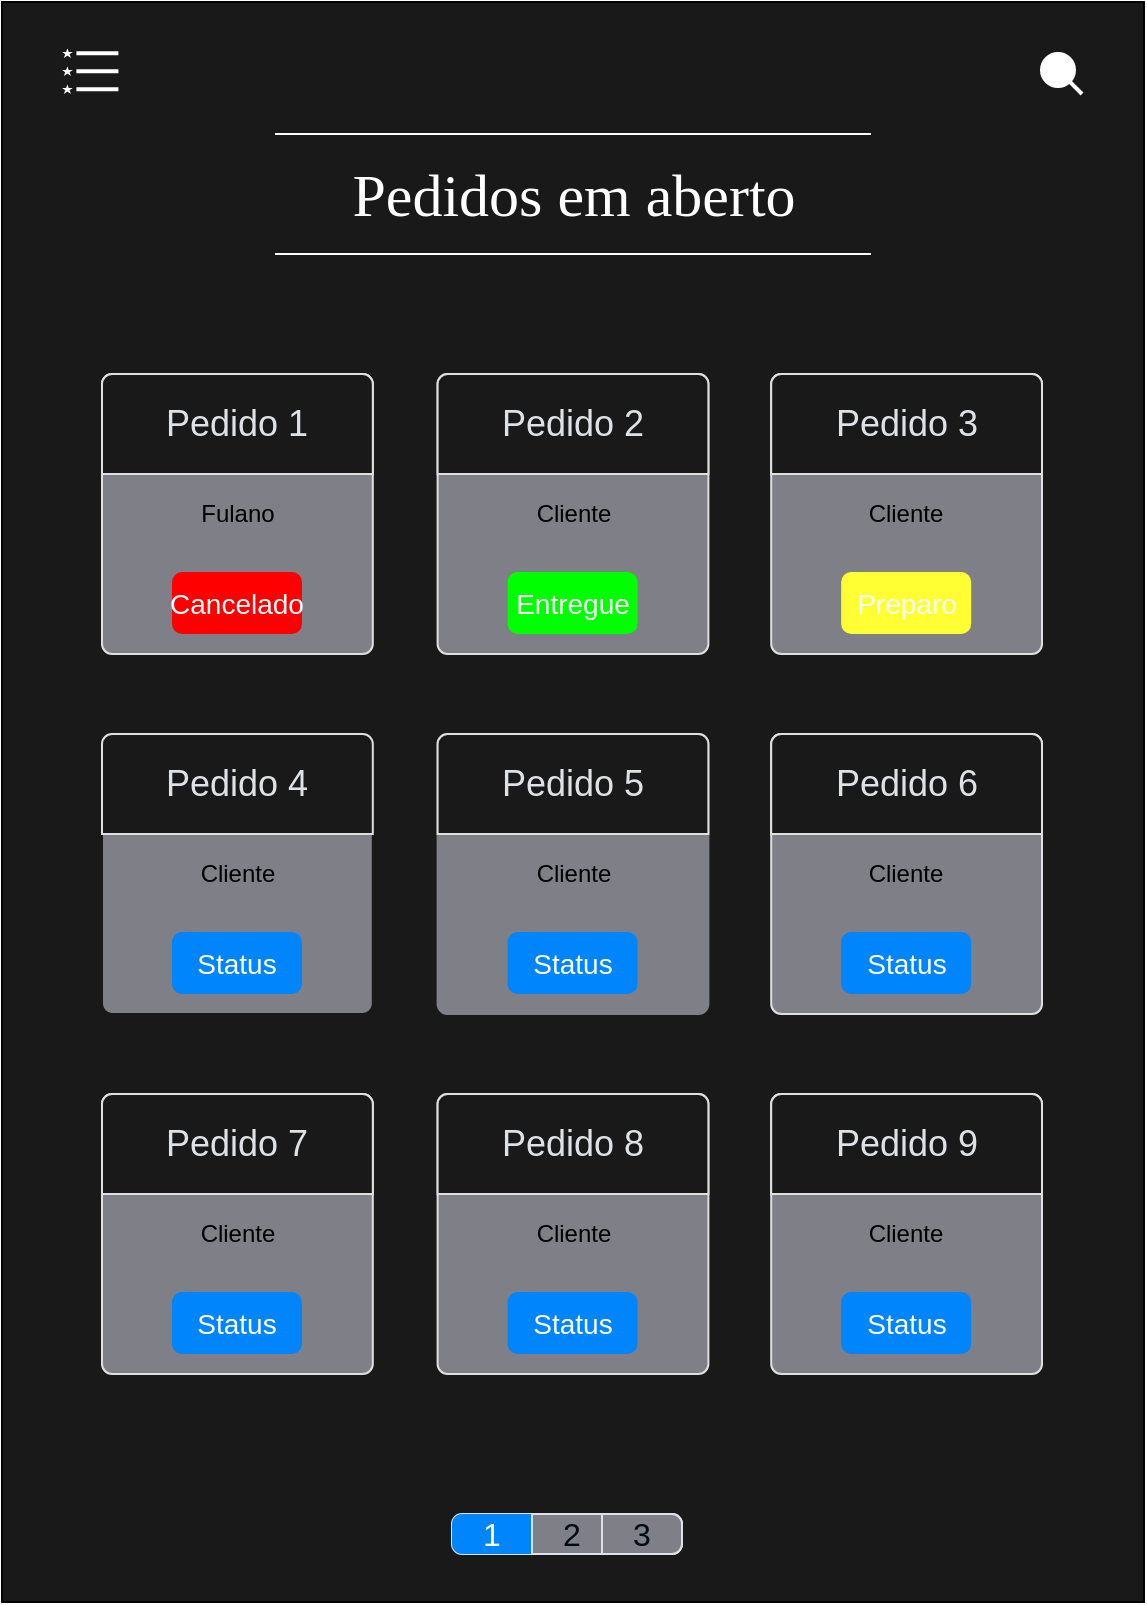 <mxfile version="21.0.8" type="device" pages="9"><diagram name="Pagina inicial" id="8dL7x7AY3KeN2PRi5YSW"><mxGraphModel dx="1343" dy="734" grid="1" gridSize="10" guides="1" tooltips="1" connect="1" arrows="1" fold="1" page="1" pageScale="1" pageWidth="827" pageHeight="1169" background="none" math="0" shadow="0"><root><mxCell id="0"/><mxCell id="1" parent="0"/><mxCell id="yCRKcPLGsYu3fgPnKarP-1" value="" style="rounded=0;whiteSpace=wrap;html=1;fontFamily=Helvetica;fillColor=#191919;" parent="1" vertex="1"><mxGeometry x="120" y="184" width="571" height="800" as="geometry"/></mxCell><mxCell id="syK0cNjlb5Z1OLsP_nH5-1" value="" style="html=1;verticalLabelPosition=bottom;align=center;labelBackgroundColor=#ffffff;verticalAlign=top;strokeWidth=2;strokeColor=#FFFFFF;shadow=0;dashed=0;shape=mxgraph.ios7.icons.looking_glass;" parent="1" vertex="1"><mxGeometry x="640" y="210" width="20" height="20" as="geometry"/></mxCell><mxCell id="syK0cNjlb5Z1OLsP_nH5-4" value="" style="html=1;verticalLabelPosition=bottom;align=center;labelBackgroundColor=#ffffff;verticalAlign=top;strokeWidth=2;strokeColor=#FFFFFF;shadow=0;dashed=0;shape=mxgraph.ios7.icons.most_viewed;pointerEvents=1;fillColor=#FFFFFF;" parent="1" vertex="1"><mxGeometry x="150" y="207.2" width="28.2" height="22.8" as="geometry"/></mxCell><mxCell id="syK0cNjlb5Z1OLsP_nH5-5" value="&lt;font color=&quot;#ffffff&quot;&gt;Pedidos em aberto&lt;/font&gt;" style="text;strokeColor=none;align=center;fillColor=none;html=1;verticalAlign=middle;whiteSpace=wrap;rounded=0;fontSize=30;fontFamily=Lucida Console;" parent="1" vertex="1"><mxGeometry x="245.75" y="265" width="319.5" height="30" as="geometry"/></mxCell><mxCell id="syK0cNjlb5Z1OLsP_nH5-35" value="" style="html=1;shadow=0;dashed=0;shape=mxgraph.bootstrap.rrect;rSize=5;strokeColor=#DEE2E6;html=1;whiteSpace=wrap;fillColor=#7F7F87;fontColor=#000A12;" parent="1" vertex="1"><mxGeometry x="345" y="940" width="115" height="20" as="geometry"/></mxCell><mxCell id="syK0cNjlb5Z1OLsP_nH5-36" value="1" style="strokeColor=inherit;fillColor=inherit;gradientColor=inherit;html=1;shadow=0;dashed=0;shape=mxgraph.bootstrap.leftButton;rSize=5;perimeter=none;whiteSpace=wrap;resizeHeight=1;fillColor=#0085FC;strokeColor=none;fontColor=#ffffff;fontSize=16;" parent="syK0cNjlb5Z1OLsP_nH5-35" vertex="1"><mxGeometry width="40" height="20" relative="1" as="geometry"/></mxCell><mxCell id="syK0cNjlb5Z1OLsP_nH5-37" value="2" style="strokeColor=inherit;fillColor=inherit;gradientColor=inherit;fontColor=inherit;html=1;shadow=0;dashed=0;perimeter=none;whiteSpace=wrap;resizeHeight=1;fontSize=16;" parent="syK0cNjlb5Z1OLsP_nH5-35" vertex="1"><mxGeometry width="40" height="20" relative="1" as="geometry"><mxPoint x="40" as="offset"/></mxGeometry></mxCell><mxCell id="syK0cNjlb5Z1OLsP_nH5-38" value="3" style="strokeColor=inherit;fillColor=inherit;gradientColor=inherit;fontColor=inherit;html=1;shadow=0;dashed=0;shape=mxgraph.bootstrap.rightButton;rSize=5;perimeter=none;whiteSpace=wrap;resizeHeight=1;fontSize=16;" parent="syK0cNjlb5Z1OLsP_nH5-35" vertex="1"><mxGeometry x="1" width="40" height="20" relative="1" as="geometry"><mxPoint x="-40" as="offset"/></mxGeometry></mxCell><mxCell id="syK0cNjlb5Z1OLsP_nH5-39" value="" style="html=1;shadow=0;dashed=0;shape=mxgraph.bootstrap.rrect;rSize=5;strokeColor=#DFDFDF;html=1;whiteSpace=wrap;fillColor=#7F7F87;fontColor=#000000;verticalAlign=bottom;align=left;spacing=20;spacingBottom=50;fontSize=14;" parent="1" vertex="1"><mxGeometry x="170" y="370" width="135.4" height="140" as="geometry"/></mxCell><mxCell id="syK0cNjlb5Z1OLsP_nH5-40" value="Pedido 1" style="html=1;shadow=0;dashed=0;shape=mxgraph.bootstrap.topButton;rSize=5;perimeter=none;whiteSpace=wrap;fillColor=#191919;strokeColor=#DFDFDF;fontColor=#DEE2E6;resizeWidth=1;fontSize=18;" parent="syK0cNjlb5Z1OLsP_nH5-39" vertex="1"><mxGeometry width="135.4" height="50" relative="1" as="geometry"/></mxCell><mxCell id="syK0cNjlb5Z1OLsP_nH5-41" value="Cancelado" style="html=1;shadow=0;dashed=0;shape=mxgraph.bootstrap.rrect;rSize=5;perimeter=none;whiteSpace=wrap;fillColor=#FF0000;strokeColor=none;fontColor=#ffffff;resizeWidth=1;fontSize=14;" parent="syK0cNjlb5Z1OLsP_nH5-39" vertex="1"><mxGeometry y="1" width="64.99" height="31" relative="1" as="geometry"><mxPoint x="35" y="-41" as="offset"/></mxGeometry></mxCell><mxCell id="syK0cNjlb5Z1OLsP_nH5-43" value="Fulano" style="text;strokeColor=none;align=center;fillColor=none;html=1;verticalAlign=middle;whiteSpace=wrap;rounded=0;" parent="syK0cNjlb5Z1OLsP_nH5-39" vertex="1"><mxGeometry x="37.7" y="59.5" width="60" height="21" as="geometry"/></mxCell><mxCell id="syK0cNjlb5Z1OLsP_nH5-44" value="" style="html=1;shadow=0;dashed=0;shape=mxgraph.bootstrap.rrect;rSize=5;strokeColor=#DFDFDF;html=1;whiteSpace=wrap;fillColor=#7F7F87;fontColor=#000000;verticalAlign=bottom;align=left;spacing=20;spacingBottom=50;fontSize=14;" parent="1" vertex="1"><mxGeometry x="337.8" y="370" width="135.4" height="140" as="geometry"/></mxCell><mxCell id="syK0cNjlb5Z1OLsP_nH5-45" value="Pedido 2" style="html=1;shadow=0;dashed=0;shape=mxgraph.bootstrap.topButton;rSize=5;perimeter=none;whiteSpace=wrap;fillColor=#191919;strokeColor=#DFDFDF;fontColor=#DEE2E6;resizeWidth=1;fontSize=18;" parent="syK0cNjlb5Z1OLsP_nH5-44" vertex="1"><mxGeometry width="135.4" height="50" relative="1" as="geometry"/></mxCell><mxCell id="syK0cNjlb5Z1OLsP_nH5-46" value="Entregue" style="html=1;shadow=0;dashed=0;shape=mxgraph.bootstrap.rrect;rSize=5;perimeter=none;whiteSpace=wrap;fillColor=#00FF00;strokeColor=none;fontColor=#ffffff;resizeWidth=1;fontSize=14;" parent="syK0cNjlb5Z1OLsP_nH5-44" vertex="1"><mxGeometry y="1" width="64.99" height="31" relative="1" as="geometry"><mxPoint x="35" y="-41" as="offset"/></mxGeometry></mxCell><mxCell id="syK0cNjlb5Z1OLsP_nH5-47" value="Cliente" style="text;strokeColor=none;align=center;fillColor=none;html=1;verticalAlign=middle;whiteSpace=wrap;rounded=0;" parent="syK0cNjlb5Z1OLsP_nH5-44" vertex="1"><mxGeometry x="37.7" y="59.5" width="60" height="21" as="geometry"/></mxCell><mxCell id="syK0cNjlb5Z1OLsP_nH5-48" value="" style="html=1;shadow=0;dashed=0;shape=mxgraph.bootstrap.rrect;rSize=5;strokeColor=#DFDFDF;html=1;whiteSpace=wrap;fillColor=#7F7F87;fontColor=#000000;verticalAlign=bottom;align=left;spacing=20;spacingBottom=50;fontSize=14;" parent="1" vertex="1"><mxGeometry x="504.6" y="370" width="135.4" height="140" as="geometry"/></mxCell><mxCell id="syK0cNjlb5Z1OLsP_nH5-49" value="Pedido 3" style="html=1;shadow=0;dashed=0;shape=mxgraph.bootstrap.topButton;rSize=5;perimeter=none;whiteSpace=wrap;fillColor=#191919;strokeColor=#DFDFDF;fontColor=#DEE2E6;resizeWidth=1;fontSize=18;" parent="syK0cNjlb5Z1OLsP_nH5-48" vertex="1"><mxGeometry width="135.4" height="50" relative="1" as="geometry"/></mxCell><mxCell id="syK0cNjlb5Z1OLsP_nH5-50" value="Preparo" style="html=1;shadow=0;dashed=0;shape=mxgraph.bootstrap.rrect;rSize=5;perimeter=none;whiteSpace=wrap;fillColor=#FFFF33;strokeColor=none;fontColor=#ffffff;resizeWidth=1;fontSize=14;" parent="syK0cNjlb5Z1OLsP_nH5-48" vertex="1"><mxGeometry y="1" width="64.99" height="31" relative="1" as="geometry"><mxPoint x="35" y="-41" as="offset"/></mxGeometry></mxCell><mxCell id="syK0cNjlb5Z1OLsP_nH5-51" value="Cliente" style="text;strokeColor=none;align=center;fillColor=none;html=1;verticalAlign=middle;whiteSpace=wrap;rounded=0;" parent="syK0cNjlb5Z1OLsP_nH5-48" vertex="1"><mxGeometry x="37.7" y="59.5" width="60" height="21" as="geometry"/></mxCell><mxCell id="syK0cNjlb5Z1OLsP_nH5-53" value="" style="html=1;shadow=0;dashed=0;shape=mxgraph.bootstrap.rrect;rSize=5;strokeColor=#191919;html=1;whiteSpace=wrap;fillColor=#7F7F87;fontColor=#000000;verticalAlign=bottom;align=left;spacing=20;spacingBottom=50;fontSize=14;" parent="1" vertex="1"><mxGeometry x="170" y="550" width="135.4" height="140" as="geometry"/></mxCell><mxCell id="syK0cNjlb5Z1OLsP_nH5-54" value="Pedido 4" style="html=1;shadow=0;dashed=0;shape=mxgraph.bootstrap.topButton;rSize=5;perimeter=none;whiteSpace=wrap;fillColor=#191919;strokeColor=#DFDFDF;fontColor=#DEE2E6;resizeWidth=1;fontSize=18;" parent="syK0cNjlb5Z1OLsP_nH5-53" vertex="1"><mxGeometry width="135.4" height="50" relative="1" as="geometry"/></mxCell><mxCell id="syK0cNjlb5Z1OLsP_nH5-55" value="Status" style="html=1;shadow=0;dashed=0;shape=mxgraph.bootstrap.rrect;rSize=5;perimeter=none;whiteSpace=wrap;fillColor=#0085FC;strokeColor=none;fontColor=#ffffff;resizeWidth=1;fontSize=14;" parent="syK0cNjlb5Z1OLsP_nH5-53" vertex="1"><mxGeometry y="1" width="64.99" height="31" relative="1" as="geometry"><mxPoint x="35" y="-41" as="offset"/></mxGeometry></mxCell><mxCell id="syK0cNjlb5Z1OLsP_nH5-56" value="Cliente" style="text;strokeColor=none;align=center;fillColor=none;html=1;verticalAlign=middle;whiteSpace=wrap;rounded=0;" parent="syK0cNjlb5Z1OLsP_nH5-53" vertex="1"><mxGeometry x="37.7" y="59.5" width="60" height="21" as="geometry"/></mxCell><mxCell id="syK0cNjlb5Z1OLsP_nH5-58" value="" style="html=1;shadow=0;dashed=0;shape=mxgraph.bootstrap.rrect;rSize=5;strokeColor=#7F7F87;html=1;whiteSpace=wrap;fillColor=#7F7F87;fontColor=#000000;verticalAlign=bottom;align=left;spacing=20;spacingBottom=50;fontSize=14;" parent="1" vertex="1"><mxGeometry x="337.8" y="550" width="135.4" height="140" as="geometry"/></mxCell><mxCell id="syK0cNjlb5Z1OLsP_nH5-59" value="Pedido 5" style="html=1;shadow=0;dashed=0;shape=mxgraph.bootstrap.topButton;rSize=5;perimeter=none;whiteSpace=wrap;fillColor=#191919;strokeColor=#DFDFDF;fontColor=#DEE2E6;resizeWidth=1;fontSize=18;" parent="syK0cNjlb5Z1OLsP_nH5-58" vertex="1"><mxGeometry width="135.4" height="50" relative="1" as="geometry"/></mxCell><mxCell id="syK0cNjlb5Z1OLsP_nH5-60" value="Status" style="html=1;shadow=0;dashed=0;shape=mxgraph.bootstrap.rrect;rSize=5;perimeter=none;whiteSpace=wrap;fillColor=#0085FC;strokeColor=none;fontColor=#ffffff;resizeWidth=1;fontSize=14;" parent="syK0cNjlb5Z1OLsP_nH5-58" vertex="1"><mxGeometry y="1" width="64.99" height="31" relative="1" as="geometry"><mxPoint x="35" y="-41" as="offset"/></mxGeometry></mxCell><mxCell id="syK0cNjlb5Z1OLsP_nH5-61" value="Cliente" style="text;strokeColor=none;align=center;fillColor=none;html=1;verticalAlign=middle;whiteSpace=wrap;rounded=0;" parent="syK0cNjlb5Z1OLsP_nH5-58" vertex="1"><mxGeometry x="37.7" y="59.5" width="60" height="21" as="geometry"/></mxCell><mxCell id="syK0cNjlb5Z1OLsP_nH5-62" value="" style="html=1;shadow=0;dashed=0;shape=mxgraph.bootstrap.rrect;rSize=5;strokeColor=#DFDFDF;html=1;whiteSpace=wrap;fillColor=#7F7F87;fontColor=#000000;verticalAlign=bottom;align=left;spacing=20;spacingBottom=50;fontSize=14;" parent="1" vertex="1"><mxGeometry x="504.6" y="550" width="135.4" height="140" as="geometry"/></mxCell><mxCell id="syK0cNjlb5Z1OLsP_nH5-63" value="Pedido 6" style="html=1;shadow=0;dashed=0;shape=mxgraph.bootstrap.topButton;rSize=5;perimeter=none;whiteSpace=wrap;fillColor=#191919;strokeColor=#DFDFDF;fontColor=#DEE2E6;resizeWidth=1;fontSize=18;" parent="syK0cNjlb5Z1OLsP_nH5-62" vertex="1"><mxGeometry width="135.4" height="50" relative="1" as="geometry"/></mxCell><mxCell id="syK0cNjlb5Z1OLsP_nH5-64" value="Status" style="html=1;shadow=0;dashed=0;shape=mxgraph.bootstrap.rrect;rSize=5;perimeter=none;whiteSpace=wrap;fillColor=#0085FC;strokeColor=none;fontColor=#ffffff;resizeWidth=1;fontSize=14;" parent="syK0cNjlb5Z1OLsP_nH5-62" vertex="1"><mxGeometry y="1" width="64.99" height="31" relative="1" as="geometry"><mxPoint x="35" y="-41" as="offset"/></mxGeometry></mxCell><mxCell id="syK0cNjlb5Z1OLsP_nH5-65" value="Cliente" style="text;strokeColor=none;align=center;fillColor=none;html=1;verticalAlign=middle;whiteSpace=wrap;rounded=0;" parent="syK0cNjlb5Z1OLsP_nH5-62" vertex="1"><mxGeometry x="37.7" y="59.5" width="60" height="21" as="geometry"/></mxCell><mxCell id="syK0cNjlb5Z1OLsP_nH5-66" value="" style="html=1;shadow=0;dashed=0;shape=mxgraph.bootstrap.rrect;rSize=5;strokeColor=#DFDFDF;html=1;whiteSpace=wrap;fillColor=#7F7F87;fontColor=#000000;verticalAlign=bottom;align=left;spacing=20;spacingBottom=50;fontSize=14;" parent="1" vertex="1"><mxGeometry x="170" y="730" width="135.4" height="140" as="geometry"/></mxCell><mxCell id="syK0cNjlb5Z1OLsP_nH5-67" value="Pedido 7" style="html=1;shadow=0;dashed=0;shape=mxgraph.bootstrap.topButton;rSize=5;perimeter=none;whiteSpace=wrap;fillColor=#191919;strokeColor=#DFDFDF;fontColor=#DEE2E6;resizeWidth=1;fontSize=18;" parent="syK0cNjlb5Z1OLsP_nH5-66" vertex="1"><mxGeometry width="135.4" height="50" relative="1" as="geometry"/></mxCell><mxCell id="syK0cNjlb5Z1OLsP_nH5-68" value="Status" style="html=1;shadow=0;dashed=0;shape=mxgraph.bootstrap.rrect;rSize=5;perimeter=none;whiteSpace=wrap;fillColor=#0085FC;strokeColor=none;fontColor=#ffffff;resizeWidth=1;fontSize=14;" parent="syK0cNjlb5Z1OLsP_nH5-66" vertex="1"><mxGeometry y="1" width="64.99" height="31" relative="1" as="geometry"><mxPoint x="35" y="-41" as="offset"/></mxGeometry></mxCell><mxCell id="syK0cNjlb5Z1OLsP_nH5-69" value="Cliente" style="text;strokeColor=none;align=center;fillColor=none;html=1;verticalAlign=middle;whiteSpace=wrap;rounded=0;" parent="syK0cNjlb5Z1OLsP_nH5-66" vertex="1"><mxGeometry x="37.7" y="59.5" width="60" height="21" as="geometry"/></mxCell><mxCell id="syK0cNjlb5Z1OLsP_nH5-70" value="" style="html=1;shadow=0;dashed=0;shape=mxgraph.bootstrap.rrect;rSize=5;strokeColor=#DFDFDF;html=1;whiteSpace=wrap;fillColor=#7F7F87;fontColor=#000000;verticalAlign=bottom;align=left;spacing=20;spacingBottom=50;fontSize=14;" parent="1" vertex="1"><mxGeometry x="337.8" y="730" width="135.4" height="140" as="geometry"/></mxCell><mxCell id="syK0cNjlb5Z1OLsP_nH5-71" value="Pedido 8" style="html=1;shadow=0;dashed=0;shape=mxgraph.bootstrap.topButton;rSize=5;perimeter=none;whiteSpace=wrap;fillColor=#191919;strokeColor=#DFDFDF;fontColor=#DEE2E6;resizeWidth=1;fontSize=18;" parent="syK0cNjlb5Z1OLsP_nH5-70" vertex="1"><mxGeometry width="135.4" height="50" relative="1" as="geometry"/></mxCell><mxCell id="syK0cNjlb5Z1OLsP_nH5-72" value="Status" style="html=1;shadow=0;dashed=0;shape=mxgraph.bootstrap.rrect;rSize=5;perimeter=none;whiteSpace=wrap;fillColor=#0085FC;strokeColor=none;fontColor=#ffffff;resizeWidth=1;fontSize=14;" parent="syK0cNjlb5Z1OLsP_nH5-70" vertex="1"><mxGeometry y="1" width="64.99" height="31" relative="1" as="geometry"><mxPoint x="35" y="-41" as="offset"/></mxGeometry></mxCell><mxCell id="syK0cNjlb5Z1OLsP_nH5-73" value="Cliente" style="text;strokeColor=none;align=center;fillColor=none;html=1;verticalAlign=middle;whiteSpace=wrap;rounded=0;" parent="syK0cNjlb5Z1OLsP_nH5-70" vertex="1"><mxGeometry x="37.7" y="59.5" width="60" height="21" as="geometry"/></mxCell><mxCell id="syK0cNjlb5Z1OLsP_nH5-75" value="" style="html=1;shadow=0;dashed=0;shape=mxgraph.bootstrap.rrect;rSize=5;strokeColor=#DFDFDF;html=1;whiteSpace=wrap;fillColor=#7F7F87;fontColor=#000000;verticalAlign=bottom;align=left;spacing=20;spacingBottom=50;fontSize=14;" parent="1" vertex="1"><mxGeometry x="504.6" y="730" width="135.4" height="140" as="geometry"/></mxCell><mxCell id="syK0cNjlb5Z1OLsP_nH5-76" value="Pedido 9" style="html=1;shadow=0;dashed=0;shape=mxgraph.bootstrap.topButton;rSize=5;perimeter=none;whiteSpace=wrap;fillColor=#191919;strokeColor=#DFDFDF;fontColor=#DEE2E6;resizeWidth=1;fontSize=18;" parent="syK0cNjlb5Z1OLsP_nH5-75" vertex="1"><mxGeometry width="135.4" height="50" relative="1" as="geometry"/></mxCell><mxCell id="syK0cNjlb5Z1OLsP_nH5-77" value="Status" style="html=1;shadow=0;dashed=0;shape=mxgraph.bootstrap.rrect;rSize=5;perimeter=none;whiteSpace=wrap;fillColor=#0085FC;strokeColor=none;fontColor=#ffffff;resizeWidth=1;fontSize=14;" parent="syK0cNjlb5Z1OLsP_nH5-75" vertex="1"><mxGeometry y="1" width="64.99" height="31" relative="1" as="geometry"><mxPoint x="35" y="-41" as="offset"/></mxGeometry></mxCell><mxCell id="syK0cNjlb5Z1OLsP_nH5-78" value="Cliente" style="text;strokeColor=none;align=center;fillColor=none;html=1;verticalAlign=middle;whiteSpace=wrap;rounded=0;" parent="syK0cNjlb5Z1OLsP_nH5-75" vertex="1"><mxGeometry x="37.7" y="59.5" width="60" height="21" as="geometry"/></mxCell><mxCell id="9v0pXQTbj1eU0C7SGVJU-1" value="" style="endArrow=none;html=1;rounded=0;strokeColor=#FFFFFF;entryX=0.007;entryY=0.178;entryDx=0;entryDy=0;entryPerimeter=0;" edge="1" parent="1"><mxGeometry width="50" height="50" relative="1" as="geometry"><mxPoint x="554.5" y="310" as="sourcePoint"/><mxPoint x="256.5" y="310" as="targetPoint"/></mxGeometry></mxCell><mxCell id="9v0pXQTbj1eU0C7SGVJU-2" value="" style="endArrow=none;html=1;rounded=0;strokeColor=#FFFFFF;entryX=0.007;entryY=0.178;entryDx=0;entryDy=0;entryPerimeter=0;" edge="1" parent="1"><mxGeometry width="50" height="50" relative="1" as="geometry"><mxPoint x="554.5" y="250" as="sourcePoint"/><mxPoint x="256.5" y="250" as="targetPoint"/></mxGeometry></mxCell></root></mxGraphModel></diagram><diagram name="Menu" id="59San_1t5fCZcIwjJcuj"><mxGraphModel dx="1247" dy="681" grid="1" gridSize="10" guides="1" tooltips="1" connect="1" arrows="1" fold="1" page="1" pageScale="1" pageWidth="827" pageHeight="1169" math="0" shadow="0"><root><mxCell id="c1AjOXscoxwooM0qI05U-0"/><mxCell id="c1AjOXscoxwooM0qI05U-1" parent="c1AjOXscoxwooM0qI05U-0"/><mxCell id="c1AjOXscoxwooM0qI05U-2" value="" style="rounded=0;whiteSpace=wrap;html=1;fillColor=#121212;fontColor=#ffffff;strokeColor=none;" parent="c1AjOXscoxwooM0qI05U-1" vertex="1"><mxGeometry x="139" y="180" width="571" height="800" as="geometry"/></mxCell><mxCell id="gvdyH_RLdbNPatcvAcit-1" value="" style="endArrow=none;html=1;rounded=0;entryX=0;entryY=0;entryDx=0;entryDy=0;exitX=0;exitY=1;exitDx=0;exitDy=0;strokeWidth=3;strokeColor=#121212;" parent="c1AjOXscoxwooM0qI05U-1" source="gvdyH_RLdbNPatcvAcit-19" target="gvdyH_RLdbNPatcvAcit-19" edge="1"><mxGeometry width="50" height="50" relative="1" as="geometry"><mxPoint x="390" y="520" as="sourcePoint"/><mxPoint x="440" y="470" as="targetPoint"/></mxGeometry></mxCell><mxCell id="gvdyH_RLdbNPatcvAcit-2" value="" style="html=1;verticalLabelPosition=bottom;align=center;labelBackgroundColor=#ffffff;verticalAlign=top;strokeWidth=2;strokeColor=#FFFFFF;shadow=0;dashed=0;shape=mxgraph.ios7.icons.most_viewed;pointerEvents=1;fillColor=#121212;" parent="c1AjOXscoxwooM0qI05U-1" vertex="1"><mxGeometry x="510" y="200" width="40" height="30" as="geometry"/></mxCell><mxCell id="gvdyH_RLdbNPatcvAcit-3" value="&lt;font style=&quot;font-size: 22px;&quot;&gt;Novo Pedido&lt;/font&gt;" style="html=1;shadow=0;dashed=0;shape=mxgraph.bootstrap.rrect;rSize=5;strokeColor=none;strokeWidth=1;fillColor=#3e3e42;fontColor=#FFFFFF;whiteSpace=wrap;align=center;verticalAlign=middle;spacingLeft=0;fontStyle=1;fontSize=14;spacing=5;" parent="c1AjOXscoxwooM0qI05U-1" vertex="1"><mxGeometry x="210" y="880" width="280" height="70" as="geometry"/></mxCell><mxCell id="gvdyH_RLdbNPatcvAcit-7" value="&lt;font style=&quot;font-size: 19px;&quot;&gt;Cadastrar Produto&lt;/font&gt;" style="rounded=1;whiteSpace=wrap;html=1;arcSize=50;strokeColor=none;strokeWidth=1;fillColor=#3e3e42;fontColor=#ffffff;whiteSpace=wrap;align=left;verticalAlign=middle;spacingLeft=0;fontStyle=1;fontSize=14;spacing=10;" parent="c1AjOXscoxwooM0qI05U-1" vertex="1"><mxGeometry x="170" y="270" width="290" height="50" as="geometry"/></mxCell><mxCell id="gvdyH_RLdbNPatcvAcit-9" value="" style="html=1;verticalLabelPosition=bottom;align=center;labelBackgroundColor=#ffffff;verticalAlign=top;strokeWidth=2;strokeColor=#FFFFFF;shadow=0;dashed=0;shape=mxgraph.ios7.icons.add;fillColor=#121212;" parent="c1AjOXscoxwooM0qI05U-1" vertex="1"><mxGeometry x="414.25" y="285" width="20.5" height="20" as="geometry"/></mxCell><mxCell id="gvdyH_RLdbNPatcvAcit-10" value="&lt;font style=&quot;font-size: 19px;&quot;&gt;Cadastrar Cliente&lt;/font&gt;" style="rounded=1;whiteSpace=wrap;html=1;arcSize=50;strokeColor=none;strokeWidth=1;fillColor=#3e3e42;fontColor=#ffffff;whiteSpace=wrap;align=left;verticalAlign=middle;spacingLeft=0;fontStyle=1;fontSize=14;spacing=10;" parent="c1AjOXscoxwooM0qI05U-1" vertex="1"><mxGeometry x="170" y="340" width="290" height="50" as="geometry"/></mxCell><mxCell id="gvdyH_RLdbNPatcvAcit-11" value="" style="html=1;verticalLabelPosition=bottom;align=center;labelBackgroundColor=#ffffff;verticalAlign=top;strokeWidth=2;strokeColor=#FFFFFF;shadow=0;dashed=0;shape=mxgraph.ios7.icons.add;fillColor=#121212;" parent="c1AjOXscoxwooM0qI05U-1" vertex="1"><mxGeometry x="414.25" y="355" width="20.5" height="20" as="geometry"/></mxCell><mxCell id="gvdyH_RLdbNPatcvAcit-12" value="&lt;span style=&quot;font-size: 19px;&quot;&gt;Histórico de pedidos&lt;/span&gt;" style="rounded=1;whiteSpace=wrap;html=1;arcSize=50;strokeColor=none;strokeWidth=1;fillColor=#3e3e42;fontColor=#ffffff;whiteSpace=wrap;align=left;verticalAlign=middle;spacingLeft=0;fontStyle=1;fontSize=14;spacing=10;" parent="c1AjOXscoxwooM0qI05U-1" vertex="1"><mxGeometry x="170" y="410" width="290" height="50" as="geometry"/></mxCell><mxCell id="gvdyH_RLdbNPatcvAcit-14" value="&lt;font style=&quot;font-size: 19px;&quot;&gt;Opções do sistema&lt;/font&gt;" style="rounded=1;whiteSpace=wrap;html=1;arcSize=50;strokeColor=none;strokeWidth=1;fillColor=#3e3e42;fontColor=#ffffff;whiteSpace=wrap;align=left;verticalAlign=middle;spacingLeft=0;fontStyle=1;fontSize=14;spacing=10;" parent="c1AjOXscoxwooM0qI05U-1" vertex="1"><mxGeometry x="170" y="480" width="290" height="50" as="geometry"/></mxCell><mxCell id="gvdyH_RLdbNPatcvAcit-16" value="" style="html=1;verticalLabelPosition=bottom;align=center;labelBackgroundColor=#ffffff;verticalAlign=top;strokeWidth=2;strokeColor=#FFFFFF;shadow=0;dashed=0;shape=mxgraph.ios7.icons.settings;fillColor=#121212;" parent="c1AjOXscoxwooM0qI05U-1" vertex="1"><mxGeometry x="414.25" y="495" width="20.5" height="20" as="geometry"/></mxCell><mxCell id="gvdyH_RLdbNPatcvAcit-18" value="" style="html=1;verticalLabelPosition=bottom;align=center;labelBackgroundColor=#ffffff;verticalAlign=top;strokeWidth=2;strokeColor=#FFFFFF;shadow=0;dashed=0;shape=mxgraph.ios7.icons.reload;" parent="c1AjOXscoxwooM0qI05U-1" vertex="1"><mxGeometry x="414" y="425" width="20" height="20" as="geometry"/></mxCell><mxCell id="gvdyH_RLdbNPatcvAcit-19" value="" style="rounded=0;whiteSpace=wrap;html=1;fillColor=#3e3e42;strokeColor=none;" parent="c1AjOXscoxwooM0qI05U-1" vertex="1"><mxGeometry x="570" y="180" width="140" height="800" as="geometry"/></mxCell></root></mxGraphModel></diagram><diagram name="Pedido" id="aZ4Xcc7Z0RTsrH22-A00"><mxGraphModel dx="1343" dy="734" grid="1" gridSize="10" guides="1" tooltips="1" connect="1" arrows="1" fold="1" page="1" pageScale="1" pageWidth="827" pageHeight="1169" math="0" shadow="0"><root><mxCell id="EYnmsnZ8hF7u0cmL6slq-0"/><mxCell id="EYnmsnZ8hF7u0cmL6slq-1" parent="EYnmsnZ8hF7u0cmL6slq-0"/><mxCell id="EYnmsnZ8hF7u0cmL6slq-2" value="" style="rounded=0;whiteSpace=wrap;html=1;fillColor=#121212;fontColor=#ffffff;strokeColor=none;" parent="EYnmsnZ8hF7u0cmL6slq-1" vertex="1"><mxGeometry x="128" y="170" width="571" height="800" as="geometry"/></mxCell><mxCell id="EYnmsnZ8hF7u0cmL6slq-3" value="" style="endArrow=none;html=1;rounded=0;entryX=0;entryY=0;entryDx=0;entryDy=0;exitX=0;exitY=1;exitDx=0;exitDy=0;strokeWidth=3;strokeColor=#121212;" parent="EYnmsnZ8hF7u0cmL6slq-1" edge="1"><mxGeometry width="50" height="50" relative="1" as="geometry"><mxPoint x="680" y="980.0" as="sourcePoint"/><mxPoint x="680" y="180.0" as="targetPoint"/></mxGeometry></mxCell><mxCell id="EYnmsnZ8hF7u0cmL6slq-4" value="" style="html=1;verticalLabelPosition=bottom;align=center;labelBackgroundColor=#ffffff;verticalAlign=top;strokeWidth=2;strokeColor=#FFFFFF;shadow=0;dashed=0;shape=mxgraph.ios7.icons.most_viewed;pointerEvents=1;fillColor=#121212;" parent="EYnmsnZ8hF7u0cmL6slq-1" vertex="1"><mxGeometry x="160" y="200" width="40" height="30" as="geometry"/></mxCell><mxCell id="EYnmsnZ8hF7u0cmL6slq-5" value="" style="html=1;shadow=0;dashed=0;shape=mxgraph.bootstrap.rrect;rSize=5;strokeColor=none;strokeWidth=1;fillColor=#3e3e42;fontColor=#FFFFFF;whiteSpace=wrap;align=center;verticalAlign=middle;spacingLeft=0;fontStyle=1;fontSize=14;spacing=5;" parent="EYnmsnZ8hF7u0cmL6slq-1" vertex="1"><mxGeometry x="540" y="810" width="80" height="40" as="geometry"/></mxCell><mxCell id="EYnmsnZ8hF7u0cmL6slq-6" value="&lt;font style=&quot;font-size: 19px;&quot;&gt;Cliente&lt;/font&gt;" style="rounded=0;whiteSpace=wrap;html=1;arcSize=50;strokeColor=none;strokeWidth=1;fillColor=#3e3e42;fontColor=#ffffff;whiteSpace=wrap;align=center;verticalAlign=middle;spacingLeft=0;fontStyle=1;fontSize=14;spacing=10;" parent="EYnmsnZ8hF7u0cmL6slq-1" vertex="1"><mxGeometry x="284.5" y="400" width="290" height="50" as="geometry"/></mxCell><mxCell id="EYnmsnZ8hF7u0cmL6slq-8" value="&lt;font style=&quot;font-size: 19px;&quot;&gt;Endereço&lt;/font&gt;" style="rounded=1;whiteSpace=wrap;html=1;arcSize=50;strokeColor=none;strokeWidth=1;fillColor=#3e3e42;fontColor=#ffffff;whiteSpace=wrap;align=center;verticalAlign=middle;spacingLeft=0;fontStyle=1;fontSize=14;spacing=10;" parent="EYnmsnZ8hF7u0cmL6slq-1" vertex="1"><mxGeometry x="284.5" y="530" width="290" height="50" as="geometry"/></mxCell><mxCell id="EYnmsnZ8hF7u0cmL6slq-11" value="&lt;font style=&quot;font-size: 19px;&quot;&gt;Pedido&lt;/font&gt;" style="rounded=1;whiteSpace=wrap;html=1;arcSize=50;strokeColor=none;strokeWidth=1;fillColor=#3e3e42;fontColor=#ffffff;whiteSpace=wrap;align=center;verticalAlign=middle;spacingLeft=0;fontStyle=1;fontSize=14;spacing=10;" parent="EYnmsnZ8hF7u0cmL6slq-1" vertex="1"><mxGeometry x="284.5" y="690" width="290" height="50" as="geometry"/></mxCell><mxCell id="Gm9IBCDCc4rBro6q7BBS-0" value="" style="html=1;verticalLabelPosition=bottom;align=center;labelBackgroundColor=#ffffff;verticalAlign=top;strokeWidth=2;strokeColor=#191919;shadow=0;dashed=0;shape=mxgraph.ios7.icons.looking_glass;" parent="EYnmsnZ8hF7u0cmL6slq-1" vertex="1"><mxGeometry x="530.5" y="415" width="20" height="20" as="geometry"/></mxCell><mxCell id="nZ02ixMg4ub1LjhK4aRd-1" value="" style="endArrow=none;html=1;rounded=0;entryX=0.796;entryY=1.011;entryDx=0;entryDy=0;entryPerimeter=0;exitX=0.793;exitY=0.007;exitDx=0;exitDy=0;exitPerimeter=0;" parent="EYnmsnZ8hF7u0cmL6slq-1" edge="1" target="EYnmsnZ8hF7u0cmL6slq-6" source="EYnmsnZ8hF7u0cmL6slq-6"><mxGeometry width="50" height="50" relative="1" as="geometry"><mxPoint x="510" y="400" as="sourcePoint"/><mxPoint x="510" y="350" as="targetPoint"/></mxGeometry></mxCell><mxCell id="RXtZe0g0QJ-9XEIDHtfS-0" value="" style="endArrow=none;html=1;rounded=0;" parent="EYnmsnZ8hF7u0cmL6slq-1" edge="1"><mxGeometry width="50" height="50" relative="1" as="geometry"><mxPoint x="520" y="580" as="sourcePoint"/><mxPoint x="520" y="530" as="targetPoint"/></mxGeometry></mxCell><mxCell id="RXtZe0g0QJ-9XEIDHtfS-1" value="" style="html=1;verticalLabelPosition=bottom;align=center;labelBackgroundColor=#ffffff;verticalAlign=top;strokeWidth=2;strokeColor=#FFFFFF;shadow=0;dashed=0;shape=mxgraph.ios7.icons.most_viewed;pointerEvents=1;fillColor=#3E3E42;" parent="EYnmsnZ8hF7u0cmL6slq-1" vertex="1"><mxGeometry x="520.5" y="540" width="40" height="30" as="geometry"/></mxCell><mxCell id="RXtZe0g0QJ-9XEIDHtfS-2" value="&lt;font style=&quot;font-size: 19px;&quot;&gt;Pagamento&lt;/font&gt;" style="rounded=1;whiteSpace=wrap;html=1;arcSize=50;strokeColor=none;strokeWidth=1;fillColor=#3e3e42;fontColor=#ffffff;whiteSpace=wrap;align=center;verticalAlign=middle;spacingLeft=0;fontStyle=1;fontSize=14;spacing=10;" parent="EYnmsnZ8hF7u0cmL6slq-1" vertex="1"><mxGeometry x="284.5" y="610" width="290" height="50" as="geometry"/></mxCell><mxCell id="RXtZe0g0QJ-9XEIDHtfS-3" value="" style="html=1;verticalLabelPosition=bottom;align=center;labelBackgroundColor=#ffffff;verticalAlign=top;strokeWidth=2;strokeColor=#FFFFFF;shadow=0;dashed=0;shape=mxgraph.ios7.icons.most_viewed;pointerEvents=1;fillColor=#3E3E42;" parent="EYnmsnZ8hF7u0cmL6slq-1" vertex="1"><mxGeometry x="520.5" y="620" width="40" height="30" as="geometry"/></mxCell><mxCell id="RXtZe0g0QJ-9XEIDHtfS-5" value="" style="endArrow=none;html=1;rounded=0;entryX=0.812;entryY=0;entryDx=0;entryDy=0;entryPerimeter=0;exitX=0.813;exitY=0.997;exitDx=0;exitDy=0;exitPerimeter=0;" parent="EYnmsnZ8hF7u0cmL6slq-1" source="RXtZe0g0QJ-9XEIDHtfS-2" target="RXtZe0g0QJ-9XEIDHtfS-2" edge="1"><mxGeometry width="50" height="50" relative="1" as="geometry"><mxPoint x="510" y="580" as="sourcePoint"/><mxPoint x="510" y="530" as="targetPoint"/></mxGeometry></mxCell><mxCell id="jgy-fk9_r5evr5n6RQyO-1" value="" style="html=1;verticalLabelPosition=bottom;labelBackgroundColor=#ffffff;verticalAlign=top;shadow=0;dashed=0;strokeWidth=2;shape=mxgraph.ios7.misc.right;strokeColor=#FFFFFF;" parent="EYnmsnZ8hF7u0cmL6slq-1" vertex="1"><mxGeometry x="540" y="702.25" width="19" height="25.5" as="geometry"/></mxCell><mxCell id="jgy-fk9_r5evr5n6RQyO-2" value="" style="endArrow=none;html=1;rounded=0;entryX=0.816;entryY=0.008;entryDx=0;entryDy=0;entryPerimeter=0;exitX=0.816;exitY=1;exitDx=0;exitDy=0;exitPerimeter=0;" parent="EYnmsnZ8hF7u0cmL6slq-1" target="EYnmsnZ8hF7u0cmL6slq-11" edge="1" source="EYnmsnZ8hF7u0cmL6slq-11"><mxGeometry width="50" height="50" relative="1" as="geometry"><mxPoint x="522" y="680" as="sourcePoint"/><mxPoint x="570" y="640" as="targetPoint"/></mxGeometry></mxCell><mxCell id="R-Q53Wt7HlN6pCV5otmX-0" value="&lt;font color=&quot;#ffffff&quot;&gt;Pedidos&amp;nbsp;&lt;/font&gt;" style="text;strokeColor=none;align=center;fillColor=none;html=1;verticalAlign=middle;whiteSpace=wrap;rounded=0;fontSize=30;fontFamily=Lucida Console;" vertex="1" parent="EYnmsnZ8hF7u0cmL6slq-1"><mxGeometry x="280" y="250" width="319.5" height="30" as="geometry"/></mxCell><mxCell id="XdGJkyTxiScW87eTrLYP-0" value="" style="endArrow=none;html=1;rounded=0;strokeColor=#FFFFFF;entryX=0.007;entryY=0.178;entryDx=0;entryDy=0;entryPerimeter=0;" edge="1" parent="EYnmsnZ8hF7u0cmL6slq-1"><mxGeometry width="50" height="50" relative="1" as="geometry"><mxPoint x="579.5" y="290" as="sourcePoint"/><mxPoint x="281.5" y="290" as="targetPoint"/></mxGeometry></mxCell><mxCell id="XdGJkyTxiScW87eTrLYP-1" value="" style="endArrow=none;html=1;rounded=0;strokeColor=#FFFFFF;entryX=0.007;entryY=0.178;entryDx=0;entryDy=0;entryPerimeter=0;" edge="1" parent="EYnmsnZ8hF7u0cmL6slq-1"><mxGeometry width="50" height="50" relative="1" as="geometry"><mxPoint x="579.5" y="240" as="sourcePoint"/><mxPoint x="281.5" y="240" as="targetPoint"/></mxGeometry></mxCell><mxCell id="XdGJkyTxiScW87eTrLYP-3" value="" style="shape=flexArrow;endArrow=classic;html=1;rounded=0;width=20;endSize=6.697;strokeColor=#FFFFFF;endWidth=9.032;" edge="1" parent="EYnmsnZ8hF7u0cmL6slq-1"><mxGeometry width="50" height="50" relative="1" as="geometry"><mxPoint x="554.12" y="830" as="sourcePoint"/><mxPoint x="605.87" y="829.9" as="targetPoint"/><Array as="points"/></mxGeometry></mxCell><mxCell id="XdGJkyTxiScW87eTrLYP-5" value="Digite aqui..." style="html=1;shadow=0;dashed=0;shape=mxgraph.bootstrap.rrect;rSize=5;strokeColor=#CED4DA;html=1;whiteSpace=wrap;fillColor=#3E3E42;fontColor=#7D868C;align=left;spacing=15;spacingLeft=40;fontSize=14;" vertex="1" parent="EYnmsnZ8hF7u0cmL6slq-1"><mxGeometry x="284.5" y="450" width="290" height="40" as="geometry"/></mxCell><mxCell id="XdGJkyTxiScW87eTrLYP-6" value="" style="html=1;shadow=0;dashed=0;shape=mxgraph.bootstrap.rightButton;strokeColor=#6C757D;gradientColor=inherit;fontColor=inherit;fillColor=inherit;rSize=5;perimeter=none;whiteSpace=wrap;resizeHeight=1;fontSize=14;align=left;spacing=15;" vertex="1" parent="XdGJkyTxiScW87eTrLYP-5"><mxGeometry x="1" width="30" height="40" relative="1" as="geometry"><mxPoint x="-30" as="offset"/></mxGeometry></mxCell><mxCell id="XdGJkyTxiScW87eTrLYP-7" value="" style="shape=triangle;direction=south;fillColor=#6C767D;strokeColor=none;perimeter=none;" vertex="1" parent="XdGJkyTxiScW87eTrLYP-6"><mxGeometry x="0.5" y="0.5" width="10" height="5" relative="1" as="geometry"><mxPoint x="-5" y="-2.5" as="offset"/></mxGeometry></mxCell></root></mxGraphModel></diagram><diagram name="Pedido-cliente" id="Ckna2py8bxlIUdVSK9u6"><mxGraphModel dx="1164" dy="636" grid="1" gridSize="10" guides="1" tooltips="1" connect="1" arrows="1" fold="1" page="1" pageScale="1" pageWidth="827" pageHeight="1169" math="0" shadow="0"><root><mxCell id="MrRRPkh_-L0QqcjnEKv0-0"/><mxCell id="MrRRPkh_-L0QqcjnEKv0-1" parent="MrRRPkh_-L0QqcjnEKv0-0"/><mxCell id="MrRRPkh_-L0QqcjnEKv0-2" value="" style="rounded=0;whiteSpace=wrap;html=1;fillColor=#121212;fontColor=#ffffff;strokeColor=none;" parent="MrRRPkh_-L0QqcjnEKv0-1" vertex="1"><mxGeometry x="139" y="180" width="571" height="800" as="geometry"/></mxCell><mxCell id="MrRRPkh_-L0QqcjnEKv0-3" value="" style="endArrow=none;html=1;rounded=0;entryX=0;entryY=0;entryDx=0;entryDy=0;exitX=0;exitY=1;exitDx=0;exitDy=0;strokeWidth=3;strokeColor=#121212;" parent="MrRRPkh_-L0QqcjnEKv0-1" edge="1"><mxGeometry width="50" height="50" relative="1" as="geometry"><mxPoint x="680" y="980.0" as="sourcePoint"/><mxPoint x="680" y="180.0" as="targetPoint"/></mxGeometry></mxCell><mxCell id="MrRRPkh_-L0QqcjnEKv0-4" value="" style="html=1;verticalLabelPosition=bottom;align=center;labelBackgroundColor=#ffffff;verticalAlign=top;strokeWidth=2;strokeColor=#FFFFFF;shadow=0;dashed=0;shape=mxgraph.ios7.icons.most_viewed;pointerEvents=1;fillColor=#121212;" parent="MrRRPkh_-L0QqcjnEKv0-1" vertex="1"><mxGeometry x="160" y="200" width="40" height="30" as="geometry"/></mxCell><mxCell id="MrRRPkh_-L0QqcjnEKv0-6" value="&lt;font style=&quot;font-size: 19px;&quot;&gt;Cliente&lt;/font&gt;" style="rounded=0;whiteSpace=wrap;html=1;arcSize=50;strokeColor=none;strokeWidth=1;fillColor=#3e3e42;fontColor=#ffffff;whiteSpace=wrap;align=center;verticalAlign=middle;spacingLeft=0;fontStyle=1;fontSize=14;spacing=10;" parent="MrRRPkh_-L0QqcjnEKv0-1" vertex="1"><mxGeometry x="279.5" y="350" width="300.5" height="50" as="geometry"/></mxCell><mxCell id="MrRRPkh_-L0QqcjnEKv0-11" value="" style="html=1;verticalLabelPosition=bottom;align=center;labelBackgroundColor=#ffffff;verticalAlign=top;strokeWidth=2;strokeColor=#191919;shadow=0;dashed=0;shape=mxgraph.ios7.icons.looking_glass;" parent="MrRRPkh_-L0QqcjnEKv0-1" vertex="1"><mxGeometry x="530.5" y="365" width="20" height="20" as="geometry"/></mxCell><mxCell id="MrRRPkh_-L0QqcjnEKv0-12" value="" style="endArrow=none;html=1;rounded=0;" parent="MrRRPkh_-L0QqcjnEKv0-1" edge="1"><mxGeometry width="50" height="50" relative="1" as="geometry"><mxPoint x="510" y="400" as="sourcePoint"/><mxPoint x="510" y="350" as="targetPoint"/></mxGeometry></mxCell><mxCell id="MrRRPkh_-L0QqcjnEKv0-13" value="" style="endArrow=none;html=1;rounded=0;entryX=0.781;entryY=-0.06;entryDx=0;entryDy=0;entryPerimeter=0;" parent="MrRRPkh_-L0QqcjnEKv0-1" edge="1"><mxGeometry width="50" height="50" relative="1" as="geometry"><mxPoint x="511" y="490" as="sourcePoint"/><mxPoint x="510.99" y="437" as="targetPoint"/></mxGeometry></mxCell><mxCell id="MrRRPkh_-L0QqcjnEKv0-17" value="" style="endArrow=none;html=1;rounded=0;entryX=0.795;entryY=0;entryDx=0;entryDy=0;entryPerimeter=0;exitX=0.795;exitY=1;exitDx=0;exitDy=0;exitPerimeter=0;" parent="MrRRPkh_-L0QqcjnEKv0-1" edge="1"><mxGeometry width="50" height="50" relative="1" as="geometry"><mxPoint x="520.05" y="580" as="sourcePoint"/><mxPoint x="520.05" y="530" as="targetPoint"/></mxGeometry></mxCell><mxCell id="Kogme5hmX2zigCgI_56O-11" value="" style="html=1;shadow=0;dashed=0;shape=mxgraph.bootstrap.rrect;rSize=5;strokeColor=none;html=1;whiteSpace=wrap;fillColor=#3E3E42;fontColor=#ffffff;sketch=0;" parent="MrRRPkh_-L0QqcjnEKv0-1" vertex="1"><mxGeometry x="280" y="400" width="300" height="230" as="geometry"/></mxCell><mxCell id="Kogme5hmX2zigCgI_56O-12" value="Add novo cliente" style="strokeColor=inherit;fillColor=inherit;gradientColor=inherit;fontColor=inherit;html=1;shadow=0;dashed=0;shape=mxgraph.bootstrap.topButton;rSize=5;perimeter=none;whiteSpace=wrap;resizeWidth=1;sketch=0;" parent="Kogme5hmX2zigCgI_56O-11" vertex="1"><mxGeometry width="297.527" height="30" relative="1" as="geometry"><mxPoint y="5" as="offset"/></mxGeometry></mxCell><mxCell id="Kogme5hmX2zigCgI_56O-13" value="&lt;font style=&quot;font-size: 17px;&quot;&gt;Fulano&lt;/font&gt;" style="strokeColor=inherit;fillColor=inherit;gradientColor=inherit;fontColor=inherit;html=1;shadow=0;dashed=0;perimeter=none;whiteSpace=wrap;resizeWidth=1;sketch=0;align=left;" parent="Kogme5hmX2zigCgI_56O-11" vertex="1"><mxGeometry width="297.527" height="30" relative="1" as="geometry"><mxPoint x="2" y="40" as="offset"/></mxGeometry></mxCell><mxCell id="Kogme5hmX2zigCgI_56O-14" value="&lt;font style=&quot;font-size: 17px;&quot;&gt;Vitor&lt;/font&gt;" style="strokeColor=inherit;fillColor=inherit;gradientColor=inherit;fontColor=inherit;html=1;shadow=0;dashed=0;perimeter=none;whiteSpace=wrap;resizeWidth=1;sketch=0;align=left;" parent="Kogme5hmX2zigCgI_56O-11" vertex="1"><mxGeometry width="297.527" height="30" relative="1" as="geometry"><mxPoint y="80" as="offset"/></mxGeometry></mxCell><mxCell id="Kogme5hmX2zigCgI_56O-15" value="&lt;div style=&quot;font-size: 17px;&quot;&gt;&lt;span style=&quot;background-color: initial; color: inherit;&quot;&gt;João&lt;/span&gt;&lt;span style=&quot;background-color: initial; color: inherit; white-space: pre;&quot;&gt;&#9;&lt;/span&gt;&lt;/div&gt;" style="strokeColor=inherit;fillColor=inherit;gradientColor=inherit;fontColor=inherit;html=1;shadow=0;dashed=0;perimeter=none;whiteSpace=wrap;resizeWidth=1;sketch=0;align=left;" parent="Kogme5hmX2zigCgI_56O-11" vertex="1"><mxGeometry width="297.527" height="30" relative="1" as="geometry"><mxPoint x="2" y="120" as="offset"/></mxGeometry></mxCell><mxCell id="Kogme5hmX2zigCgI_56O-16" value="&lt;font style=&quot;font-size: 17px;&quot;&gt;Vinicius&lt;/font&gt;" style="strokeColor=inherit;fillColor=inherit;gradientColor=inherit;fontColor=inherit;html=1;shadow=0;dashed=0;perimeter=none;whiteSpace=wrap;resizeWidth=1;sketch=0;align=left;" parent="Kogme5hmX2zigCgI_56O-11" vertex="1"><mxGeometry width="297.527" height="30" relative="1" as="geometry"><mxPoint y="155" as="offset"/></mxGeometry></mxCell><mxCell id="Kogme5hmX2zigCgI_56O-17" value="&lt;font style=&quot;font-size: 17px;&quot;&gt;Carlos&lt;/font&gt;" style="strokeColor=inherit;fillColor=inherit;gradientColor=inherit;fontColor=inherit;html=1;shadow=0;dashed=0;shape=mxgraph.bootstrap.bottomButton;rSize=5;perimeter=none;whiteSpace=wrap;resizeWidth=1;resizeHeight=0;sketch=0;align=left;" parent="Kogme5hmX2zigCgI_56O-11" vertex="1"><mxGeometry y="1" width="297.527" height="30" relative="1" as="geometry"><mxPoint x="2" y="-40" as="offset"/></mxGeometry></mxCell><mxCell id="0L_YqJnqLLnzbc0TVVz5-0" value="" style="html=1;verticalLabelPosition=bottom;align=center;labelBackgroundColor=#ffffff;verticalAlign=top;strokeWidth=2;strokeColor=#000A12;shadow=0;dashed=0;shape=mxgraph.ios7.icons.add;" parent="Kogme5hmX2zigCgI_56O-11" vertex="1"><mxGeometry x="66.117" y="10.455" width="22.039" height="20.909" as="geometry"/></mxCell><mxCell id="wXSd0N8zss7Zrqmn6dsb-7" value="" style="endArrow=none;html=1;rounded=0;strokeColor=#FFFFFF;entryX=0.007;entryY=0.178;entryDx=0;entryDy=0;entryPerimeter=0;" parent="Kogme5hmX2zigCgI_56O-11" edge="1"><mxGeometry width="50" height="50" relative="1" as="geometry"><mxPoint x="300" y="80" as="sourcePoint"/><mxPoint x="2" y="80" as="targetPoint"/></mxGeometry></mxCell><mxCell id="wXSd0N8zss7Zrqmn6dsb-8" value="" style="endArrow=none;html=1;rounded=0;strokeColor=#FFFFFF;entryX=0.007;entryY=0.178;entryDx=0;entryDy=0;entryPerimeter=0;" parent="Kogme5hmX2zigCgI_56O-11" edge="1"><mxGeometry width="50" height="50" relative="1" as="geometry"><mxPoint x="300" y="114.5" as="sourcePoint"/><mxPoint x="2" y="114.5" as="targetPoint"/></mxGeometry></mxCell><mxCell id="wXSd0N8zss7Zrqmn6dsb-9" value="" style="endArrow=none;html=1;rounded=0;strokeColor=#FFFFFF;entryX=0.007;entryY=0.178;entryDx=0;entryDy=0;entryPerimeter=0;" parent="Kogme5hmX2zigCgI_56O-11" edge="1"><mxGeometry width="50" height="50" relative="1" as="geometry"><mxPoint x="300" y="150" as="sourcePoint"/><mxPoint x="2" y="150" as="targetPoint"/></mxGeometry></mxCell><mxCell id="wXSd0N8zss7Zrqmn6dsb-12" value="" style="endArrow=none;html=1;rounded=0;strokeColor=#FFFFFF;entryX=0.007;entryY=0.178;entryDx=0;entryDy=0;entryPerimeter=0;" parent="Kogme5hmX2zigCgI_56O-11" edge="1"><mxGeometry width="50" height="50" relative="1" as="geometry"><mxPoint x="299" y="185" as="sourcePoint"/><mxPoint x="1" y="185" as="targetPoint"/></mxGeometry></mxCell><mxCell id="wXSd0N8zss7Zrqmn6dsb-6" value="" style="endArrow=none;html=1;rounded=0;strokeColor=#FFFFFF;entryX=0.007;entryY=0.178;entryDx=0;entryDy=0;entryPerimeter=0;" parent="MrRRPkh_-L0QqcjnEKv0-1" target="Kogme5hmX2zigCgI_56O-11" edge="1"><mxGeometry width="50" height="50" relative="1" as="geometry"><mxPoint x="580" y="441" as="sourcePoint"/><mxPoint x="660" y="560" as="targetPoint"/></mxGeometry></mxCell><mxCell id="sjfVbxeOlbAAeAOnol3J-0" value="&lt;font color=&quot;#ffffff&quot;&gt;Pedidos&amp;nbsp;&lt;/font&gt;" style="text;strokeColor=none;align=center;fillColor=none;html=1;verticalAlign=middle;whiteSpace=wrap;rounded=0;fontSize=30;fontFamily=Lucida Console;" vertex="1" parent="MrRRPkh_-L0QqcjnEKv0-1"><mxGeometry x="279.5" y="250" width="319.5" height="30" as="geometry"/></mxCell><mxCell id="Tw1HR7kJsfN7nFs-wW-a-0" value="" style="endArrow=none;html=1;rounded=0;strokeColor=#FFFFFF;entryX=0.007;entryY=0.178;entryDx=0;entryDy=0;entryPerimeter=0;" edge="1" parent="MrRRPkh_-L0QqcjnEKv0-1"><mxGeometry width="50" height="50" relative="1" as="geometry"><mxPoint x="579.5" y="290" as="sourcePoint"/><mxPoint x="281.5" y="290" as="targetPoint"/></mxGeometry></mxCell><mxCell id="Tw1HR7kJsfN7nFs-wW-a-1" value="" style="endArrow=none;html=1;rounded=0;strokeColor=#FFFFFF;entryX=0.007;entryY=0.178;entryDx=0;entryDy=0;entryPerimeter=0;" edge="1" parent="MrRRPkh_-L0QqcjnEKv0-1"><mxGeometry width="50" height="50" relative="1" as="geometry"><mxPoint x="578" y="240" as="sourcePoint"/><mxPoint x="280" y="240" as="targetPoint"/></mxGeometry></mxCell></root></mxGraphModel></diagram><diagram name="Pedido-cliente-adicionar" id="SRvKS18eN2v4HdxRgkNA"><mxGraphModel dx="759" dy="415" grid="1" gridSize="10" guides="1" tooltips="1" connect="1" arrows="1" fold="1" page="1" pageScale="1" pageWidth="827" pageHeight="1169" math="0" shadow="0"><root><mxCell id="ZB2TQb_yxQTifTaNsXp5-0"/><mxCell id="ZB2TQb_yxQTifTaNsXp5-1" parent="ZB2TQb_yxQTifTaNsXp5-0"/><mxCell id="ZB2TQb_yxQTifTaNsXp5-2" value="" style="rounded=0;whiteSpace=wrap;html=1;fillColor=#000A12;fontColor=#ffffff;strokeColor=none;" parent="ZB2TQb_yxQTifTaNsXp5-1" vertex="1"><mxGeometry x="139" y="180" width="571" height="800" as="geometry"/></mxCell><mxCell id="ZB2TQb_yxQTifTaNsXp5-4" value="" style="html=1;verticalLabelPosition=bottom;align=center;labelBackgroundColor=#ffffff;verticalAlign=top;strokeWidth=2;strokeColor=#FFFFFF;shadow=0;dashed=0;shape=mxgraph.ios7.icons.most_viewed;pointerEvents=1;fillColor=#121212;" parent="ZB2TQb_yxQTifTaNsXp5-1" vertex="1"><mxGeometry x="160" y="200" width="40" height="30" as="geometry"/></mxCell><mxCell id="ZB2TQb_yxQTifTaNsXp5-8" value="" style="endArrow=none;html=1;rounded=0;" parent="ZB2TQb_yxQTifTaNsXp5-1" edge="1"><mxGeometry width="50" height="50" relative="1" as="geometry"><mxPoint x="510" y="400" as="sourcePoint"/><mxPoint x="510" y="350" as="targetPoint"/></mxGeometry></mxCell><mxCell id="ZB2TQb_yxQTifTaNsXp5-9" value="" style="endArrow=none;html=1;rounded=0;entryX=0.781;entryY=-0.06;entryDx=0;entryDy=0;entryPerimeter=0;" parent="ZB2TQb_yxQTifTaNsXp5-1" edge="1"><mxGeometry width="50" height="50" relative="1" as="geometry"><mxPoint x="511" y="490" as="sourcePoint"/><mxPoint x="510.99" y="437" as="targetPoint"/></mxGeometry></mxCell><mxCell id="ZB2TQb_yxQTifTaNsXp5-10" value="" style="endArrow=none;html=1;rounded=0;entryX=0.795;entryY=0;entryDx=0;entryDy=0;entryPerimeter=0;exitX=0.795;exitY=1;exitDx=0;exitDy=0;exitPerimeter=0;" parent="ZB2TQb_yxQTifTaNsXp5-1" edge="1"><mxGeometry width="50" height="50" relative="1" as="geometry"><mxPoint x="520.05" y="580" as="sourcePoint"/><mxPoint x="520.05" y="530" as="targetPoint"/></mxGeometry></mxCell><mxCell id="ZB2TQb_yxQTifTaNsXp5-11" value="" style="endArrow=none;html=1;rounded=0;entryX=0.819;entryY=0;entryDx=0;entryDy=0;entryPerimeter=0;" parent="ZB2TQb_yxQTifTaNsXp5-1" edge="1"><mxGeometry width="50" height="50" relative="1" as="geometry"><mxPoint x="522" y="680" as="sourcePoint"/><mxPoint x="522.01" y="630" as="targetPoint"/></mxGeometry></mxCell><mxCell id="FKVph9EWGhV8VzRyobgJ-1" value="" style="rounded=1;whiteSpace=wrap;html=1;" parent="ZB2TQb_yxQTifTaNsXp5-1" vertex="1"><mxGeometry x="170" y="260" width="150" height="150" as="geometry"/></mxCell><mxCell id="FKVph9EWGhV8VzRyobgJ-2" value="" style="html=1;verticalLabelPosition=bottom;align=center;labelBackgroundColor=#ffffff;verticalAlign=top;strokeWidth=2;strokeColor=#000A12;shadow=0;dashed=0;shape=mxgraph.ios7.icons.user;" parent="ZB2TQb_yxQTifTaNsXp5-1" vertex="1"><mxGeometry x="180" y="265" width="130" height="140" as="geometry"/></mxCell><mxCell id="6Tl7veUDAudx_KUSG3fr-9" value="Nome" style="fillColor=none;strokeColor=none;align=left;fontSize=14;fontColor=#FFFFFF;fontStyle=1" parent="ZB2TQb_yxQTifTaNsXp5-1" vertex="1"><mxGeometry x="150" y="460" width="260" height="40" as="geometry"/></mxCell><mxCell id="6Tl7veUDAudx_KUSG3fr-10" value="Digite seu nome competo" style="html=1;shadow=0;dashed=0;shape=mxgraph.bootstrap.rrect;rSize=5;fillColor=none;strokeColor=#FFFFFF;align=left;spacing=15;fontSize=14;fontColor=#6C767D;" parent="ZB2TQb_yxQTifTaNsXp5-1" vertex="1"><mxGeometry width="510" height="30" relative="1" as="geometry"><mxPoint x="150" y="490" as="offset"/></mxGeometry></mxCell><mxCell id="6Tl7veUDAudx_KUSG3fr-11" value="Telefone" style="fillColor=none;strokeColor=none;align=left;fontSize=14;fontColor=#FFFFFF;fontStyle=1" parent="ZB2TQb_yxQTifTaNsXp5-1" vertex="1"><mxGeometry width="260" height="40" relative="1" as="geometry"><mxPoint x="150" y="540" as="offset"/></mxGeometry></mxCell><mxCell id="6Tl7veUDAudx_KUSG3fr-12" value="(DDD)____-___" style="html=1;shadow=0;dashed=0;shape=mxgraph.bootstrap.rrect;rSize=5;fillColor=none;strokeColor=#FFFFFF;align=left;spacing=15;fontSize=14;fontColor=#6C767D;" parent="ZB2TQb_yxQTifTaNsXp5-1" vertex="1"><mxGeometry width="510" height="30" relative="1" as="geometry"><mxPoint x="150" y="570" as="offset"/></mxGeometry></mxCell><mxCell id="6Tl7veUDAudx_KUSG3fr-13" value="Endereço" style="fillColor=none;strokeColor=none;align=left;fontSize=14;fontColor=#FFFFFF;fontStyle=1" parent="ZB2TQb_yxQTifTaNsXp5-1" vertex="1"><mxGeometry x="150" y="610" width="260" height="40" as="geometry"/></mxCell><mxCell id="6Tl7veUDAudx_KUSG3fr-14" value="seuemail@email.com" style="html=1;shadow=0;dashed=0;shape=mxgraph.bootstrap.rrect;rSize=5;fillColor=none;strokeColor=#FFFFFF;align=left;spacing=15;fontSize=14;fontColor=#6C767D;" parent="ZB2TQb_yxQTifTaNsXp5-1" vertex="1"><mxGeometry width="510" height="30" relative="1" as="geometry"><mxPoint x="150" y="640" as="offset"/></mxGeometry></mxCell><mxCell id="6Tl7veUDAudx_KUSG3fr-15" value="CPF" style="fillColor=none;strokeColor=none;align=left;fontSize=14;fontColor=#FFFFFF;fontStyle=1" parent="ZB2TQb_yxQTifTaNsXp5-1" vertex="1"><mxGeometry width="260" height="40" relative="1" as="geometry"><mxPoint x="150" y="690" as="offset"/></mxGeometry></mxCell><mxCell id="6Tl7veUDAudx_KUSG3fr-16" value="___-___-___-__" style="html=1;shadow=0;dashed=0;shape=mxgraph.bootstrap.rrect;rSize=5;fillColor=none;strokeColor=#FFFFFF;align=left;spacing=15;fontSize=14;fontColor=#6C767D;" parent="ZB2TQb_yxQTifTaNsXp5-1" vertex="1"><mxGeometry width="510" height="30" relative="1" as="geometry"><mxPoint x="150" y="720" as="offset"/></mxGeometry></mxCell></root></mxGraphModel></diagram><diagram name="Pedido-entrega" id="GRgpEACHGKXMXsvMIFdb"><mxGraphModel dx="1455" dy="795" grid="1" gridSize="10" guides="1" tooltips="1" connect="1" arrows="1" fold="1" page="1" pageScale="1" pageWidth="827" pageHeight="1169" math="0" shadow="0"><root><mxCell id="Hd4j5uBXUwVwIf4v3uAq-0"/><mxCell id="Hd4j5uBXUwVwIf4v3uAq-1" parent="Hd4j5uBXUwVwIf4v3uAq-0"/><mxCell id="Hd4j5uBXUwVwIf4v3uAq-2" value="" style="rounded=0;whiteSpace=wrap;html=1;fillColor=#121212;fontColor=#ffffff;strokeColor=none;" parent="Hd4j5uBXUwVwIf4v3uAq-1" vertex="1"><mxGeometry x="140" y="184" width="571" height="800" as="geometry"/></mxCell><mxCell id="Hd4j5uBXUwVwIf4v3uAq-4" value="" style="html=1;verticalLabelPosition=bottom;align=center;labelBackgroundColor=#ffffff;verticalAlign=top;strokeWidth=2;strokeColor=#FFFFFF;shadow=0;dashed=0;shape=mxgraph.ios7.icons.most_viewed;pointerEvents=1;fillColor=#121212;" parent="Hd4j5uBXUwVwIf4v3uAq-1" vertex="1"><mxGeometry x="160" y="200" width="40" height="30" as="geometry"/></mxCell><mxCell id="Hd4j5uBXUwVwIf4v3uAq-9" value="" style="endArrow=none;html=1;rounded=0;entryX=0.781;entryY=-0.06;entryDx=0;entryDy=0;entryPerimeter=0;" parent="Hd4j5uBXUwVwIf4v3uAq-1" edge="1"><mxGeometry width="50" height="50" relative="1" as="geometry"><mxPoint x="511" y="490" as="sourcePoint"/><mxPoint x="510.99" y="437" as="targetPoint"/></mxGeometry></mxCell><mxCell id="Hd4j5uBXUwVwIf4v3uAq-10" value="" style="endArrow=none;html=1;rounded=0;entryX=0.795;entryY=0;entryDx=0;entryDy=0;entryPerimeter=0;exitX=0.795;exitY=1;exitDx=0;exitDy=0;exitPerimeter=0;" parent="Hd4j5uBXUwVwIf4v3uAq-1" edge="1"><mxGeometry width="50" height="50" relative="1" as="geometry"><mxPoint x="520.05" y="580" as="sourcePoint"/><mxPoint x="520.05" y="530" as="targetPoint"/></mxGeometry></mxCell><mxCell id="kOfEeQOxw6ewwH1S9_0f-4" value="" style="html=1;shadow=0;dashed=0;shape=mxgraph.bootstrap.rrect;rSize=5;strokeColor=#FFFFFF;html=1;whiteSpace=wrap;fillColor=#FFFFFF;fontColor=#000000;" parent="Hd4j5uBXUwVwIf4v3uAq-1" vertex="1"><mxGeometry x="269" y="380" width="289.5" height="110" as="geometry"/></mxCell><mxCell id="kOfEeQOxw6ewwH1S9_0f-5" value="Endereço" style="html=1;shadow=0;dashed=0;shape=mxgraph.bootstrap.topButton;rSize=5;strokeColor=none;fillColor=#3E3E42;fontColor=#ffffff;perimeter=none;whiteSpace=wrap;resizeWidth=1;align=center;spacing=10;" parent="kOfEeQOxw6ewwH1S9_0f-4" vertex="1"><mxGeometry width="289.5" height="50" relative="1" as="geometry"/></mxCell><mxCell id="kOfEeQOxw6ewwH1S9_0f-6" value="&lt;font color=&quot;#ffffff&quot;&gt;Retirada no local&lt;/font&gt;" style="html=1;shadow=0;dashed=0;perimeter=none;whiteSpace=wrap;resizeWidth=1;align=center;spacing=10;fillColor=#3E3E42;fontColor=#333333;strokeColor=#FFFFFF;" parent="kOfEeQOxw6ewwH1S9_0f-4" vertex="1"><mxGeometry width="290" height="30" relative="1" as="geometry"><mxPoint y="50" as="offset"/></mxGeometry></mxCell><mxCell id="kOfEeQOxw6ewwH1S9_0f-7" value="&lt;font color=&quot;#ffffff&quot;&gt;Add endereço de entrega&lt;/font&gt;" style="strokeColor=#FFFFFF;fillColor=#3E3E42;fontColor=#333333;html=1;shadow=0;dashed=0;perimeter=none;whiteSpace=wrap;resizeWidth=1;align=center;spacing=10;" parent="kOfEeQOxw6ewwH1S9_0f-4" vertex="1"><mxGeometry width="290" height="30" relative="1" as="geometry"><mxPoint y="80" as="offset"/></mxGeometry></mxCell><mxCell id="kOfEeQOxw6ewwH1S9_0f-12" value="" style="html=1;shadow=0;dashed=0;shape=mxgraph.bootstrap.radioButton2;labelPosition=right;verticalLabelPosition=middle;align=left;verticalAlign=middle;checked=0;spacing=5;checkedFill=#0085FC;checkedStroke=#ffffff;sketch=0;" parent="kOfEeQOxw6ewwH1S9_0f-4" vertex="1"><mxGeometry x="10.25" y="64.167" width="10" height="9.167" as="geometry"/></mxCell><mxCell id="kOfEeQOxw6ewwH1S9_0f-13" value="" style="html=1;shadow=0;dashed=0;shape=mxgraph.bootstrap.radioButton2;labelPosition=right;verticalLabelPosition=middle;align=left;verticalAlign=middle;checked=0;spacing=5;checkedFill=#0085FC;checkedStroke=#ffffff;sketch=0;strokeColor=#000000;" parent="kOfEeQOxw6ewwH1S9_0f-4" vertex="1"><mxGeometry x="10.25" y="91.667" width="10" height="9.167" as="geometry"/></mxCell><mxCell id="CeNpqdnzy8Gu5mMQ_Z2L-0" value="" style="endArrow=none;html=1;rounded=0;strokeColor=#FFFFFF;entryX=0.007;entryY=0.178;entryDx=0;entryDy=0;entryPerimeter=0;" edge="1" parent="Hd4j5uBXUwVwIf4v3uAq-1"><mxGeometry width="50" height="50" relative="1" as="geometry"><mxPoint x="567" y="270" as="sourcePoint"/><mxPoint x="269" y="270" as="targetPoint"/></mxGeometry></mxCell><mxCell id="CeNpqdnzy8Gu5mMQ_Z2L-1" value="" style="endArrow=none;html=1;rounded=0;strokeColor=#FFFFFF;entryX=0.007;entryY=0.178;entryDx=0;entryDy=0;entryPerimeter=0;" edge="1" parent="Hd4j5uBXUwVwIf4v3uAq-1"><mxGeometry width="50" height="50" relative="1" as="geometry"><mxPoint x="567" y="320" as="sourcePoint"/><mxPoint x="269" y="320" as="targetPoint"/></mxGeometry></mxCell><mxCell id="U3k281A_LdXpLqepalv1-0" value="&lt;font color=&quot;#ffffff&quot;&gt;Pedidos&amp;nbsp;&lt;/font&gt;" style="text;strokeColor=none;align=center;fillColor=none;html=1;verticalAlign=middle;whiteSpace=wrap;rounded=0;fontSize=30;fontFamily=Lucida Console;" vertex="1" parent="Hd4j5uBXUwVwIf4v3uAq-1"><mxGeometry x="265.75" y="280" width="319.5" height="30" as="geometry"/></mxCell></root></mxGraphModel></diagram><diagram name="Detalhes pedido" id="Ce-hWjyIlk6gSxKHzXeP"><mxGraphModel dx="1027" dy="561" grid="1" gridSize="10" guides="1" tooltips="1" connect="1" arrows="1" fold="1" page="1" pageScale="1" pageWidth="827" pageHeight="1169" math="0" shadow="0"><root><mxCell id="iHXG9Dd2nyFZoXn4vYFH-0"/><mxCell id="iHXG9Dd2nyFZoXn4vYFH-1" parent="iHXG9Dd2nyFZoXn4vYFH-0"/><mxCell id="iHXG9Dd2nyFZoXn4vYFH-2" value="" style="rounded=0;whiteSpace=wrap;html=1;fillColor=#121212;fontColor=#ffffff;strokeColor=none;" parent="iHXG9Dd2nyFZoXn4vYFH-1" vertex="1"><mxGeometry x="140" y="184" width="571" height="800" as="geometry"/></mxCell><mxCell id="iHXG9Dd2nyFZoXn4vYFH-3" value="" style="html=1;verticalLabelPosition=bottom;align=center;labelBackgroundColor=#ffffff;verticalAlign=top;strokeWidth=2;strokeColor=#FFFFFF;shadow=0;dashed=0;shape=mxgraph.ios7.icons.most_viewed;pointerEvents=1;fillColor=#121212;" parent="iHXG9Dd2nyFZoXn4vYFH-1" vertex="1"><mxGeometry x="160" y="200" width="40" height="30" as="geometry"/></mxCell><mxCell id="Te4satKeOu1BvCEnt7AK-0" value="&lt;font style=&quot;font-size: 19px;&quot;&gt;Bebidas&lt;/font&gt;" style="rounded=1;whiteSpace=wrap;html=1;arcSize=50;strokeColor=none;strokeWidth=1;fillColor=#3e3e42;fontColor=#ffffff;whiteSpace=wrap;align=center;verticalAlign=middle;spacingLeft=0;fontStyle=1;fontSize=14;spacing=10;" parent="iHXG9Dd2nyFZoXn4vYFH-1" vertex="1"><mxGeometry x="290" y="370" width="290" height="50" as="geometry"/></mxCell><mxCell id="Te4satKeOu1BvCEnt7AK-1" value="&lt;font style=&quot;font-size: 19px;&quot;&gt;Tamanho da pizza&lt;/font&gt;" style="rounded=1;whiteSpace=wrap;html=1;arcSize=50;strokeColor=none;strokeWidth=1;fillColor=#3e3e42;fontColor=#ffffff;whiteSpace=wrap;align=center;verticalAlign=middle;spacingLeft=0;fontStyle=1;fontSize=14;spacing=10;" parent="iHXG9Dd2nyFZoXn4vYFH-1" vertex="1"><mxGeometry x="290" y="490" width="290" height="50" as="geometry"/></mxCell><mxCell id="Te4satKeOu1BvCEnt7AK-2" value="&lt;font style=&quot;font-size: 19px;&quot;&gt;Sabores&lt;/font&gt;" style="rounded=0;whiteSpace=wrap;html=1;arcSize=50;strokeColor=none;strokeWidth=1;fillColor=#3e3e42;fontColor=#ffffff;whiteSpace=wrap;align=center;verticalAlign=middle;spacingLeft=0;fontStyle=1;fontSize=14;spacing=10;" parent="iHXG9Dd2nyFZoXn4vYFH-1" vertex="1"><mxGeometry x="290" y="610" width="290" height="50" as="geometry"/></mxCell><mxCell id="qc4pvPDYkjcK8zj0jlLy-0" value="" style="html=1;shadow=0;dashed=0;shape=mxgraph.bootstrap.rrect;rSize=5;strokeColor=none;html=1;whiteSpace=wrap;fillColor=#7F7F87;fontColor=#ffffff;sketch=0;" parent="iHXG9Dd2nyFZoXn4vYFH-1" vertex="1"><mxGeometry x="290" y="660" width="290" height="120" as="geometry"/></mxCell><mxCell id="qc4pvPDYkjcK8zj0jlLy-2" value="&lt;font color=&quot;#ffffff&quot; style=&quot;font-size: 17px;&quot;&gt;&lt;span style=&quot;white-space: pre;&quot;&gt;&#9;&lt;/span&gt;4 Queijos&lt;/font&gt;" style="strokeColor=inherit;fillColor=inherit;gradientColor=inherit;fontColor=inherit;html=1;shadow=0;dashed=0;perimeter=none;whiteSpace=wrap;resizeWidth=1;sketch=0;align=left;" parent="qc4pvPDYkjcK8zj0jlLy-0" vertex="1"><mxGeometry width="287.61" height="30" relative="1" as="geometry"><mxPoint x="1" as="offset"/></mxGeometry></mxCell><mxCell id="qc4pvPDYkjcK8zj0jlLy-3" value="&lt;font style=&quot;font-size: 17px;&quot;&gt;&lt;span style=&quot;&quot;&gt;&#9;&lt;/span&gt;&lt;span style=&quot;white-space: pre;&quot;&gt;&#9;&lt;/span&gt;strogonoff&lt;/font&gt;" style="strokeColor=inherit;fillColor=inherit;gradientColor=inherit;fontColor=inherit;html=1;shadow=0;dashed=0;perimeter=none;whiteSpace=wrap;resizeWidth=1;sketch=0;align=left;" parent="qc4pvPDYkjcK8zj0jlLy-0" vertex="1"><mxGeometry width="287.61" height="30" relative="1" as="geometry"><mxPoint y="30" as="offset"/></mxGeometry></mxCell><mxCell id="qc4pvPDYkjcK8zj0jlLy-4" value="&lt;div style=&quot;font-size: 17px;&quot;&gt;&lt;span style=&quot;background-color: initial; color: inherit;&quot;&gt;&lt;span style=&quot;&quot;&gt;&#9;&lt;/span&gt;&lt;/span&gt;&lt;/div&gt;&lt;font style=&quot;font-size: 17px;&quot;&gt;&lt;span style=&quot;white-space: pre;&quot;&gt;&#9;F&lt;/span&gt;rango/Catupiry&lt;/font&gt;" style="strokeColor=inherit;fillColor=inherit;gradientColor=inherit;fontColor=inherit;html=1;shadow=0;dashed=0;perimeter=none;whiteSpace=wrap;resizeWidth=1;sketch=0;align=left;" parent="qc4pvPDYkjcK8zj0jlLy-0" vertex="1"><mxGeometry width="287.61" height="30" relative="1" as="geometry"><mxPoint y="60" as="offset"/></mxGeometry></mxCell><mxCell id="qc4pvPDYkjcK8zj0jlLy-8" value="" style="endArrow=none;html=1;rounded=0;strokeColor=#FFFFFF;entryX=0.007;entryY=0.178;entryDx=0;entryDy=0;entryPerimeter=0;exitX=0.998;exitY=0.245;exitDx=0;exitDy=0;exitPerimeter=0;" parent="qc4pvPDYkjcK8zj0jlLy-0" source="qc4pvPDYkjcK8zj0jlLy-0" edge="1"><mxGeometry width="50" height="50" relative="1" as="geometry"><mxPoint x="288.07" y="30.002" as="sourcePoint"/><mxPoint x="0.003" y="30.002" as="targetPoint"/></mxGeometry></mxCell><mxCell id="qc4pvPDYkjcK8zj0jlLy-9" value="" style="endArrow=none;html=1;rounded=0;strokeColor=#FFFFFF;entryX=0.007;entryY=0.178;entryDx=0;entryDy=0;entryPerimeter=0;exitX=0.996;exitY=0.502;exitDx=0;exitDy=0;exitPerimeter=0;" parent="qc4pvPDYkjcK8zj0jlLy-0" source="qc4pvPDYkjcK8zj0jlLy-0" edge="1"><mxGeometry width="50" height="50" relative="1" as="geometry"><mxPoint x="288.07" y="60.002" as="sourcePoint"/><mxPoint x="0.003" y="60.002" as="targetPoint"/></mxGeometry></mxCell><mxCell id="qc4pvPDYkjcK8zj0jlLy-10" value="" style="endArrow=none;html=1;rounded=0;strokeColor=#FFFFFF;entryX=0.007;entryY=0.178;entryDx=0;entryDy=0;entryPerimeter=0;exitX=0.997;exitY=0.747;exitDx=0;exitDy=0;exitPerimeter=0;" parent="qc4pvPDYkjcK8zj0jlLy-0" source="qc4pvPDYkjcK8zj0jlLy-0" edge="1"><mxGeometry width="50" height="50" relative="1" as="geometry"><mxPoint x="288.07" y="89.998" as="sourcePoint"/><mxPoint x="0.003" y="89.998" as="targetPoint"/></mxGeometry></mxCell><mxCell id="qc4pvPDYkjcK8zj0jlLy-12" value="" style="endArrow=none;html=1;rounded=0;strokeColor=#FFFFFF;entryX=0.007;entryY=0.178;entryDx=0;entryDy=0;entryPerimeter=0;exitX=1;exitY=0;exitDx=0;exitDy=0;exitPerimeter=0;" parent="qc4pvPDYkjcK8zj0jlLy-0" source="qc4pvPDYkjcK8zj0jlLy-0" edge="1"><mxGeometry width="50" height="50" relative="1" as="geometry"><mxPoint x="288.07" as="sourcePoint"/><mxPoint x="0.003" as="targetPoint"/></mxGeometry></mxCell><mxCell id="qc4pvPDYkjcK8zj0jlLy-14" value="" style="html=1;shadow=0;dashed=0;shape=mxgraph.bootstrap.checkbox2;labelPosition=right;verticalLabelPosition=middle;align=left;verticalAlign=middle;gradientColor=#DEDEDE;fillColor=#EDEDED;checked=0;spacing=5;checkedFill=#0085FC;checkedStroke=#ffffff;sketch=0;" parent="qc4pvPDYkjcK8zj0jlLy-0" vertex="1"><mxGeometry x="10" y="10" width="10" height="10" as="geometry"/></mxCell><mxCell id="qc4pvPDYkjcK8zj0jlLy-15" value="" style="html=1;shadow=0;dashed=0;shape=mxgraph.bootstrap.checkbox2;labelPosition=right;verticalLabelPosition=middle;align=left;verticalAlign=middle;gradientColor=#DEDEDE;fillColor=#EDEDED;checked=0;spacing=5;checkedFill=#0085FC;checkedStroke=#ffffff;sketch=0;" parent="qc4pvPDYkjcK8zj0jlLy-0" vertex="1"><mxGeometry x="10" y="40" width="10" height="10" as="geometry"/></mxCell><mxCell id="qc4pvPDYkjcK8zj0jlLy-16" value="" style="html=1;shadow=0;dashed=0;shape=mxgraph.bootstrap.checkbox2;labelPosition=right;verticalLabelPosition=middle;align=left;verticalAlign=middle;gradientColor=#DEDEDE;fillColor=#EDEDED;checked=0;spacing=5;checkedFill=#0085FC;checkedStroke=#ffffff;sketch=0;" parent="qc4pvPDYkjcK8zj0jlLy-0" vertex="1"><mxGeometry x="10" y="70" width="10" height="10" as="geometry"/></mxCell><mxCell id="qc4pvPDYkjcK8zj0jlLy-17" value="" style="sketch=0;html=1;aspect=fixed;strokeColor=none;shadow=0;align=center;fillColor=#2D9C5E;verticalAlign=top;labelPosition=center;verticalLabelPosition=bottom;shape=mxgraph.gcp2.check" parent="qc4pvPDYkjcK8zj0jlLy-0" vertex="1"><mxGeometry x="10" y="11" width="10" height="8" as="geometry"/></mxCell><mxCell id="qc4pvPDYkjcK8zj0jlLy-19" value="" style="sketch=0;html=1;aspect=fixed;strokeColor=none;shadow=0;align=center;fillColor=#2D9C5E;verticalAlign=top;labelPosition=center;verticalLabelPosition=bottom;shape=mxgraph.gcp2.check" parent="qc4pvPDYkjcK8zj0jlLy-0" vertex="1"><mxGeometry x="10" y="40" width="10" height="8" as="geometry"/></mxCell><mxCell id="WuyYdW4r61nhkukPJKZN-0" value="" style="html=1;verticalLabelPosition=bottom;align=center;labelBackgroundColor=#ffffff;verticalAlign=top;strokeWidth=2;strokeColor=#FFFFFF;shadow=0;dashed=0;shape=mxgraph.ios7.icons.most_viewed;pointerEvents=1;fillColor=#3E3E42;" vertex="1" parent="iHXG9Dd2nyFZoXn4vYFH-1"><mxGeometry x="530" y="620" width="40" height="30" as="geometry"/></mxCell><mxCell id="WuyYdW4r61nhkukPJKZN-1" value="" style="html=1;verticalLabelPosition=bottom;align=center;labelBackgroundColor=#ffffff;verticalAlign=top;strokeWidth=2;strokeColor=#FFFFFF;shadow=0;dashed=0;shape=mxgraph.ios7.icons.most_viewed;pointerEvents=1;fillColor=#3E3E42;" vertex="1" parent="iHXG9Dd2nyFZoXn4vYFH-1"><mxGeometry x="530" y="500" width="40" height="30" as="geometry"/></mxCell><mxCell id="WuyYdW4r61nhkukPJKZN-2" value="" style="html=1;verticalLabelPosition=bottom;align=center;labelBackgroundColor=#ffffff;verticalAlign=top;strokeWidth=2;strokeColor=#FFFFFF;shadow=0;dashed=0;shape=mxgraph.ios7.icons.most_viewed;pointerEvents=1;fillColor=#3E3E42;" vertex="1" parent="iHXG9Dd2nyFZoXn4vYFH-1"><mxGeometry x="530" y="380" width="40" height="30" as="geometry"/></mxCell><mxCell id="E_vWp9e8EhSPilLkbfrD-0" value="&lt;font color=&quot;#ffffff&quot;&gt;Detalhes do pedido&lt;/font&gt;" style="text;strokeColor=none;align=center;fillColor=none;html=1;verticalAlign=middle;whiteSpace=wrap;rounded=0;fontSize=30;fontFamily=Lucida Console;" vertex="1" parent="iHXG9Dd2nyFZoXn4vYFH-1"><mxGeometry x="264.75" y="270" width="340.5" height="30" as="geometry"/></mxCell><mxCell id="kdsu2dYukxCUssJLjcnx-0" value="" style="endArrow=none;html=1;rounded=0;strokeColor=#FFFFFF;entryX=0.007;entryY=0.178;entryDx=0;entryDy=0;entryPerimeter=0;" edge="1" parent="iHXG9Dd2nyFZoXn4vYFH-1"><mxGeometry width="50" height="50" relative="1" as="geometry"><mxPoint x="580" y="310" as="sourcePoint"/><mxPoint x="282" y="310" as="targetPoint"/></mxGeometry></mxCell><mxCell id="kdsu2dYukxCUssJLjcnx-1" value="" style="endArrow=none;html=1;rounded=0;strokeColor=#FFFFFF;entryX=0.007;entryY=0.178;entryDx=0;entryDy=0;entryPerimeter=0;" edge="1" parent="iHXG9Dd2nyFZoXn4vYFH-1"><mxGeometry width="50" height="50" relative="1" as="geometry"><mxPoint x="580" y="260" as="sourcePoint"/><mxPoint x="282" y="260" as="targetPoint"/></mxGeometry></mxCell></root></mxGraphModel></diagram><diagram name="Detalhes-pedido-bebidas" id="dxFdwMLt6jFopHfAmcYY"><mxGraphModel dx="1027" dy="561" grid="1" gridSize="10" guides="1" tooltips="1" connect="1" arrows="1" fold="1" page="1" pageScale="1" pageWidth="827" pageHeight="1169" math="0" shadow="0"><root><mxCell id="z3sm6xdtuz5gdZBxbSWm-0"/><mxCell id="z3sm6xdtuz5gdZBxbSWm-1" parent="z3sm6xdtuz5gdZBxbSWm-0"/><mxCell id="z3sm6xdtuz5gdZBxbSWm-2" value="" style="rounded=0;whiteSpace=wrap;html=1;fillColor=#121212;fontColor=#ffffff;strokeColor=none;" vertex="1" parent="z3sm6xdtuz5gdZBxbSWm-1"><mxGeometry x="140" y="184" width="571" height="800" as="geometry"/></mxCell><mxCell id="z3sm6xdtuz5gdZBxbSWm-3" value="" style="html=1;verticalLabelPosition=bottom;align=center;labelBackgroundColor=#ffffff;verticalAlign=top;strokeWidth=2;strokeColor=#FFFFFF;shadow=0;dashed=0;shape=mxgraph.ios7.icons.most_viewed;pointerEvents=1;fillColor=#121212;" vertex="1" parent="z3sm6xdtuz5gdZBxbSWm-1"><mxGeometry x="160" y="200" width="40" height="30" as="geometry"/></mxCell><mxCell id="z3sm6xdtuz5gdZBxbSWm-4" value="&lt;font style=&quot;font-size: 19px;&quot;&gt;Bebidas&lt;/font&gt;" style="rounded=0;whiteSpace=wrap;html=1;arcSize=50;strokeColor=none;strokeWidth=1;fillColor=#3e3e42;fontColor=#ffffff;whiteSpace=wrap;align=center;verticalAlign=middle;spacingLeft=0;fontStyle=1;fontSize=14;spacing=10;" vertex="1" parent="z3sm6xdtuz5gdZBxbSWm-1"><mxGeometry x="280" y="370" width="310" height="50" as="geometry"/></mxCell><mxCell id="z3sm6xdtuz5gdZBxbSWm-7" value="" style="html=1;shadow=0;dashed=0;shape=mxgraph.bootstrap.rrect;rSize=5;strokeColor=none;html=1;whiteSpace=wrap;fillColor=#7F7F87;fontColor=#ffffff;sketch=0;" vertex="1" parent="z3sm6xdtuz5gdZBxbSWm-1"><mxGeometry x="290" y="420" width="290" height="120" as="geometry"/></mxCell><mxCell id="z3sm6xdtuz5gdZBxbSWm-8" value="&lt;font color=&quot;#ffffff&quot; style=&quot;font-size: 17px;&quot;&gt;&lt;span style=&quot;white-space: pre;&quot;&gt;&#9;&lt;/span&gt;Coca-Cola&lt;/font&gt;" style="strokeColor=inherit;fillColor=inherit;gradientColor=inherit;fontColor=inherit;html=1;shadow=0;dashed=0;perimeter=none;whiteSpace=wrap;resizeWidth=1;sketch=0;align=left;" vertex="1" parent="z3sm6xdtuz5gdZBxbSWm-7"><mxGeometry width="287.61" height="30" relative="1" as="geometry"><mxPoint x="1" as="offset"/></mxGeometry></mxCell><mxCell id="z3sm6xdtuz5gdZBxbSWm-9" value="&lt;font style=&quot;font-size: 17px;&quot;&gt;&lt;span style=&quot;&quot;&gt;&#9;&lt;/span&gt;&lt;span style=&quot;white-space: pre;&quot;&gt;&#9;&lt;/span&gt;Água s/gás&lt;/font&gt;" style="strokeColor=inherit;fillColor=inherit;gradientColor=inherit;fontColor=inherit;html=1;shadow=0;dashed=0;perimeter=none;whiteSpace=wrap;resizeWidth=1;sketch=0;align=left;" vertex="1" parent="z3sm6xdtuz5gdZBxbSWm-7"><mxGeometry width="287.61" height="30" relative="1" as="geometry"><mxPoint y="30" as="offset"/></mxGeometry></mxCell><mxCell id="z3sm6xdtuz5gdZBxbSWm-10" value="&lt;div style=&quot;font-size: 17px;&quot;&gt;&lt;span style=&quot;background-color: initial; color: inherit;&quot;&gt;&lt;span style=&quot;&quot;&gt;&#9;&lt;/span&gt;&lt;/span&gt;&lt;/div&gt;&lt;font style=&quot;font-size: 17px;&quot;&gt;&lt;span style=&quot;white-space: pre;&quot;&gt;&#9;&lt;/span&gt;Cerveja&lt;/font&gt;" style="strokeColor=inherit;fillColor=inherit;gradientColor=inherit;fontColor=inherit;html=1;shadow=0;dashed=0;perimeter=none;whiteSpace=wrap;resizeWidth=1;sketch=0;align=left;" vertex="1" parent="z3sm6xdtuz5gdZBxbSWm-7"><mxGeometry width="287.61" height="30" relative="1" as="geometry"><mxPoint y="60" as="offset"/></mxGeometry></mxCell><mxCell id="z3sm6xdtuz5gdZBxbSWm-11" value="" style="endArrow=none;html=1;rounded=0;strokeColor=#FFFFFF;entryX=0.007;entryY=0.178;entryDx=0;entryDy=0;entryPerimeter=0;exitX=0.998;exitY=0.245;exitDx=0;exitDy=0;exitPerimeter=0;" edge="1" parent="z3sm6xdtuz5gdZBxbSWm-7" source="z3sm6xdtuz5gdZBxbSWm-7"><mxGeometry width="50" height="50" relative="1" as="geometry"><mxPoint x="288.07" y="30.002" as="sourcePoint"/><mxPoint x="0.003" y="30.002" as="targetPoint"/></mxGeometry></mxCell><mxCell id="z3sm6xdtuz5gdZBxbSWm-12" value="" style="endArrow=none;html=1;rounded=0;strokeColor=#FFFFFF;entryX=0.007;entryY=0.178;entryDx=0;entryDy=0;entryPerimeter=0;exitX=0.996;exitY=0.502;exitDx=0;exitDy=0;exitPerimeter=0;" edge="1" parent="z3sm6xdtuz5gdZBxbSWm-7" source="z3sm6xdtuz5gdZBxbSWm-7"><mxGeometry width="50" height="50" relative="1" as="geometry"><mxPoint x="288.07" y="60.002" as="sourcePoint"/><mxPoint x="0.003" y="60.002" as="targetPoint"/></mxGeometry></mxCell><mxCell id="z3sm6xdtuz5gdZBxbSWm-13" value="" style="endArrow=none;html=1;rounded=0;strokeColor=#FFFFFF;entryX=0.007;entryY=0.178;entryDx=0;entryDy=0;entryPerimeter=0;exitX=0.997;exitY=0.747;exitDx=0;exitDy=0;exitPerimeter=0;" edge="1" parent="z3sm6xdtuz5gdZBxbSWm-7" source="z3sm6xdtuz5gdZBxbSWm-7"><mxGeometry width="50" height="50" relative="1" as="geometry"><mxPoint x="288.07" y="89.998" as="sourcePoint"/><mxPoint x="0.003" y="89.998" as="targetPoint"/></mxGeometry></mxCell><mxCell id="z3sm6xdtuz5gdZBxbSWm-14" value="" style="endArrow=none;html=1;rounded=0;strokeColor=#FFFFFF;entryX=0.007;entryY=0.178;entryDx=0;entryDy=0;entryPerimeter=0;exitX=1;exitY=0;exitDx=0;exitDy=0;exitPerimeter=0;" edge="1" parent="z3sm6xdtuz5gdZBxbSWm-7" source="z3sm6xdtuz5gdZBxbSWm-7"><mxGeometry width="50" height="50" relative="1" as="geometry"><mxPoint x="288.07" as="sourcePoint"/><mxPoint x="0.003" as="targetPoint"/></mxGeometry></mxCell><mxCell id="z3sm6xdtuz5gdZBxbSWm-15" value="" style="html=1;shadow=0;dashed=0;shape=mxgraph.bootstrap.checkbox2;labelPosition=right;verticalLabelPosition=middle;align=left;verticalAlign=middle;gradientColor=#DEDEDE;fillColor=#EDEDED;checked=0;spacing=5;checkedFill=#0085FC;checkedStroke=#ffffff;sketch=0;" vertex="1" parent="z3sm6xdtuz5gdZBxbSWm-7"><mxGeometry x="10" y="10" width="10" height="10" as="geometry"/></mxCell><mxCell id="z3sm6xdtuz5gdZBxbSWm-16" value="" style="html=1;shadow=0;dashed=0;shape=mxgraph.bootstrap.checkbox2;labelPosition=right;verticalLabelPosition=middle;align=left;verticalAlign=middle;gradientColor=#DEDEDE;fillColor=#EDEDED;checked=0;spacing=5;checkedFill=#0085FC;checkedStroke=#ffffff;sketch=0;" vertex="1" parent="z3sm6xdtuz5gdZBxbSWm-7"><mxGeometry x="10" y="40" width="10" height="10" as="geometry"/></mxCell><mxCell id="z3sm6xdtuz5gdZBxbSWm-17" value="" style="html=1;shadow=0;dashed=0;shape=mxgraph.bootstrap.checkbox2;labelPosition=right;verticalLabelPosition=middle;align=left;verticalAlign=middle;gradientColor=#DEDEDE;fillColor=#EDEDED;checked=0;spacing=5;checkedFill=#0085FC;checkedStroke=#ffffff;sketch=0;" vertex="1" parent="z3sm6xdtuz5gdZBxbSWm-7"><mxGeometry x="10" y="70" width="10" height="10" as="geometry"/></mxCell><mxCell id="z3sm6xdtuz5gdZBxbSWm-18" value="" style="sketch=0;html=1;aspect=fixed;strokeColor=none;shadow=0;align=center;fillColor=#2D9C5E;verticalAlign=top;labelPosition=center;verticalLabelPosition=bottom;shape=mxgraph.gcp2.check" vertex="1" parent="z3sm6xdtuz5gdZBxbSWm-7"><mxGeometry x="10" y="11" width="10" height="8" as="geometry"/></mxCell><mxCell id="z3sm6xdtuz5gdZBxbSWm-19" value="" style="sketch=0;html=1;aspect=fixed;strokeColor=none;shadow=0;align=center;fillColor=#2D9C5E;verticalAlign=top;labelPosition=center;verticalLabelPosition=bottom;shape=mxgraph.gcp2.check" vertex="1" parent="z3sm6xdtuz5gdZBxbSWm-7"><mxGeometry x="10" y="40" width="10" height="8" as="geometry"/></mxCell><mxCell id="_D10HCk4TBFURf1H0kF6-14" value="" style="html=1;shadow=0;dashed=0;shape=mxgraph.bootstrap.checkbox2;labelPosition=right;verticalLabelPosition=middle;align=left;verticalAlign=middle;gradientColor=#DEDEDE;fillColor=#EDEDED;checked=0;spacing=5;checkedFill=#0085FC;checkedStroke=#ffffff;sketch=0;" vertex="1" parent="z3sm6xdtuz5gdZBxbSWm-7"><mxGeometry x="260" y="11" width="10" height="10" as="geometry"/></mxCell><mxCell id="_D10HCk4TBFURf1H0kF6-15" value="" style="html=1;shadow=0;dashed=0;shape=mxgraph.bootstrap.checkbox2;labelPosition=right;verticalLabelPosition=middle;align=left;verticalAlign=middle;gradientColor=#DEDEDE;fillColor=#EDEDED;checked=0;spacing=5;checkedFill=#0085FC;checkedStroke=#ffffff;sketch=0;" vertex="1" parent="z3sm6xdtuz5gdZBxbSWm-7"><mxGeometry x="260" y="40" width="10" height="10" as="geometry"/></mxCell><mxCell id="_D10HCk4TBFURf1H0kF6-16" value="" style="html=1;shadow=0;dashed=0;shape=mxgraph.bootstrap.checkbox2;labelPosition=right;verticalLabelPosition=middle;align=left;verticalAlign=middle;gradientColor=#DEDEDE;fillColor=#EDEDED;checked=0;spacing=5;checkedFill=#0085FC;checkedStroke=#ffffff;sketch=0;" vertex="1" parent="z3sm6xdtuz5gdZBxbSWm-7"><mxGeometry x="260" y="70" width="10" height="10" as="geometry"/></mxCell><mxCell id="_D10HCk4TBFURf1H0kF6-20" value="" style="shape=image;html=1;verticalAlign=top;verticalLabelPosition=bottom;labelBackgroundColor=#ffffff;imageAspect=0;aspect=fixed;image=https://cdn3.iconfinder.com/data/icons/user-interface-169/32/plus-128.png" vertex="1" parent="z3sm6xdtuz5gdZBxbSWm-7"><mxGeometry x="273" y="4" width="7" height="7" as="geometry"/></mxCell><mxCell id="_D10HCk4TBFURf1H0kF6-38" value="" style="shape=image;html=1;verticalAlign=top;verticalLabelPosition=bottom;labelBackgroundColor=#ffffff;imageAspect=0;aspect=fixed;image=https://cdn3.iconfinder.com/data/icons/user-interface-169/32/plus-128.png" vertex="1" parent="z3sm6xdtuz5gdZBxbSWm-7"><mxGeometry x="273" y="33" width="7" height="7" as="geometry"/></mxCell><mxCell id="_D10HCk4TBFURf1H0kF6-39" value="" style="shape=image;html=1;verticalAlign=top;verticalLabelPosition=bottom;labelBackgroundColor=#ffffff;imageAspect=0;aspect=fixed;image=https://cdn3.iconfinder.com/data/icons/user-interface-169/32/plus-128.png" vertex="1" parent="z3sm6xdtuz5gdZBxbSWm-7"><mxGeometry x="273" y="63" width="7" height="7" as="geometry"/></mxCell><mxCell id="_D10HCk4TBFURf1H0kF6-44" value="" style="line;strokeWidth=1;fillColor=#191919;align=left;verticalAlign=middle;spacingTop=-1;spacingLeft=3;spacingRight=3;rotatable=0;labelPosition=right;points=[];portConstraint=eastwest;strokeColor=#191919;" vertex="1" parent="z3sm6xdtuz5gdZBxbSWm-7"><mxGeometry x="275" y="19" width="3" height="7" as="geometry"/></mxCell><mxCell id="_D10HCk4TBFURf1H0kF6-45" value="" style="line;strokeWidth=1;fillColor=#191919;align=left;verticalAlign=middle;spacingTop=-1;spacingLeft=3;spacingRight=3;rotatable=0;labelPosition=right;points=[];portConstraint=eastwest;strokeColor=#191919;" vertex="1" parent="z3sm6xdtuz5gdZBxbSWm-7"><mxGeometry x="275" y="48" width="3" height="7" as="geometry"/></mxCell><mxCell id="_D10HCk4TBFURf1H0kF6-46" value="" style="line;strokeWidth=1;fillColor=#191919;align=left;verticalAlign=middle;spacingTop=-1;spacingLeft=3;spacingRight=3;rotatable=0;labelPosition=right;points=[];portConstraint=eastwest;strokeColor=#191919;" vertex="1" parent="z3sm6xdtuz5gdZBxbSWm-7"><mxGeometry x="275" y="80" width="3" height="7" as="geometry"/></mxCell><mxCell id="z3sm6xdtuz5gdZBxbSWm-22" value="" style="html=1;verticalLabelPosition=bottom;align=center;labelBackgroundColor=#ffffff;verticalAlign=top;strokeWidth=2;strokeColor=#FFFFFF;shadow=0;dashed=0;shape=mxgraph.ios7.icons.most_viewed;pointerEvents=1;fillColor=#3E3E42;" vertex="1" parent="z3sm6xdtuz5gdZBxbSWm-1"><mxGeometry x="530" y="380" width="40" height="30" as="geometry"/></mxCell><mxCell id="z3sm6xdtuz5gdZBxbSWm-23" value="&lt;font color=&quot;#ffffff&quot;&gt;Bebidas&lt;/font&gt;" style="text;strokeColor=none;align=center;fillColor=none;html=1;verticalAlign=middle;whiteSpace=wrap;rounded=0;fontSize=30;fontFamily=Lucida Console;" vertex="1" parent="z3sm6xdtuz5gdZBxbSWm-1"><mxGeometry x="264.75" y="270" width="340.5" height="30" as="geometry"/></mxCell><mxCell id="z3sm6xdtuz5gdZBxbSWm-24" value="" style="endArrow=none;html=1;rounded=0;strokeColor=#FFFFFF;entryX=0.007;entryY=0.178;entryDx=0;entryDy=0;entryPerimeter=0;" edge="1" parent="z3sm6xdtuz5gdZBxbSWm-1"><mxGeometry width="50" height="50" relative="1" as="geometry"><mxPoint x="580" y="310" as="sourcePoint"/><mxPoint x="282" y="310" as="targetPoint"/></mxGeometry></mxCell><mxCell id="z3sm6xdtuz5gdZBxbSWm-25" value="" style="endArrow=none;html=1;rounded=0;strokeColor=#FFFFFF;entryX=0.007;entryY=0.178;entryDx=0;entryDy=0;entryPerimeter=0;" edge="1" parent="z3sm6xdtuz5gdZBxbSWm-1"><mxGeometry width="50" height="50" relative="1" as="geometry"><mxPoint x="580" y="260" as="sourcePoint"/><mxPoint x="282" y="260" as="targetPoint"/></mxGeometry></mxCell></root></mxGraphModel></diagram><diagram name="Confirmar pedido" id="Pc5u96EPt4IkrX6dCNg-"><mxGraphModel dx="1940" dy="1060" grid="1" gridSize="10" guides="1" tooltips="1" connect="1" arrows="1" fold="1" page="1" pageScale="1" pageWidth="827" pageHeight="1169" math="0" shadow="0"><root><mxCell id="_t9-o1xNd3e4IXCtrnZo-0"/><mxCell id="_t9-o1xNd3e4IXCtrnZo-1" parent="_t9-o1xNd3e4IXCtrnZo-0"/><mxCell id="_t9-o1xNd3e4IXCtrnZo-2" value="" style="rounded=0;whiteSpace=wrap;html=1;fillColor=#121212;fontColor=#ffffff;strokeColor=none;" vertex="1" parent="_t9-o1xNd3e4IXCtrnZo-1"><mxGeometry x="140" y="184" width="571" height="800" as="geometry"/></mxCell><mxCell id="_t9-o1xNd3e4IXCtrnZo-3" value="" style="html=1;verticalLabelPosition=bottom;align=center;labelBackgroundColor=#ffffff;verticalAlign=top;strokeWidth=2;strokeColor=#FFFFFF;shadow=0;dashed=0;shape=mxgraph.ios7.icons.most_viewed;pointerEvents=1;fillColor=#121212;" vertex="1" parent="_t9-o1xNd3e4IXCtrnZo-1"><mxGeometry x="160" y="200" width="40" height="30" as="geometry"/></mxCell><mxCell id="_t9-o1xNd3e4IXCtrnZo-28" value="&lt;font color=&quot;#ffffff&quot;&gt;Confirmar pedido&lt;/font&gt;" style="text;strokeColor=none;align=center;fillColor=none;html=1;verticalAlign=middle;whiteSpace=wrap;rounded=0;fontSize=30;fontFamily=Lucida Console;" vertex="1" parent="_t9-o1xNd3e4IXCtrnZo-1"><mxGeometry x="264.75" y="270" width="340.5" height="30" as="geometry"/></mxCell><mxCell id="_t9-o1xNd3e4IXCtrnZo-29" value="" style="endArrow=none;html=1;rounded=0;strokeColor=#FFFFFF;entryX=0.007;entryY=0.178;entryDx=0;entryDy=0;entryPerimeter=0;" edge="1" parent="_t9-o1xNd3e4IXCtrnZo-1"><mxGeometry width="50" height="50" relative="1" as="geometry"><mxPoint x="580" y="310" as="sourcePoint"/><mxPoint x="282" y="310" as="targetPoint"/></mxGeometry></mxCell><mxCell id="_t9-o1xNd3e4IXCtrnZo-30" value="" style="endArrow=none;html=1;rounded=0;strokeColor=#FFFFFF;entryX=0.007;entryY=0.178;entryDx=0;entryDy=0;entryPerimeter=0;" edge="1" parent="_t9-o1xNd3e4IXCtrnZo-1"><mxGeometry width="50" height="50" relative="1" as="geometry"><mxPoint x="580" y="260" as="sourcePoint"/><mxPoint x="282" y="260" as="targetPoint"/></mxGeometry></mxCell><mxCell id="MuyzUNn-r0pAaTesiUPj-0" value="" style="html=1;shadow=0;dashed=0;shape=mxgraph.bootstrap.rrect;rSize=5;strokeColor=#DFDFDF;html=1;whiteSpace=wrap;fillColor=#7F7F87;fontColor=#000000;verticalAlign=bottom;align=left;spacing=20;spacingBottom=50;fontSize=14;" vertex="1" parent="_t9-o1xNd3e4IXCtrnZo-1"><mxGeometry x="190.5" y="350" width="470" height="170" as="geometry"/></mxCell><mxCell id="MuyzUNn-r0pAaTesiUPj-3" value="&lt;h1&gt;Fulano&lt;/h1&gt;&lt;div&gt;&lt;br&gt;&lt;/div&gt;&lt;div&gt;Informações&lt;/div&gt;" style="text;strokeColor=none;align=center;fillColor=none;html=1;verticalAlign=middle;whiteSpace=wrap;rounded=0;" vertex="1" parent="MuyzUNn-r0pAaTesiUPj-0"><mxGeometry x="209.504" y="30" width="208.272" height="25.5" as="geometry"/></mxCell><mxCell id="MuyzUNn-r0pAaTesiUPj-4" value="" style="html=1;shadow=0;dashed=0;shape=mxgraph.bootstrap.rrect;rSize=5;strokeColor=#DFDFDF;html=1;whiteSpace=wrap;fillColor=#7F7F87;fontColor=#000000;verticalAlign=bottom;align=left;spacing=20;spacingBottom=50;fontSize=14;" vertex="1" parent="MuyzUNn-r0pAaTesiUPj-0"><mxGeometry x="9.5" y="10" width="150.5" height="150" as="geometry"/></mxCell><mxCell id="V8nl2zlQaUeGuaMpelBQ-0" value="" style="html=1;verticalLabelPosition=bottom;align=center;labelBackgroundColor=#ffffff;verticalAlign=top;strokeWidth=2;strokeColor=#000A12;shadow=0;dashed=0;shape=mxgraph.ios7.icons.user;fillColor=#7F7F87;" vertex="1" parent="MuyzUNn-r0pAaTesiUPj-0"><mxGeometry x="19.75" y="15" width="130" height="140" as="geometry"/></mxCell><mxCell id="naaK0bN02RO-1EHAi_Pq-19" value="" style="html=1;shadow=0;dashed=0;shape=mxgraph.bootstrap.rrect;rSize=5;strokeColor=#FFFFFF;html=1;whiteSpace=wrap;fillColor=#FFFFFF;fontColor=#000000;" vertex="1" parent="MuyzUNn-r0pAaTesiUPj-0"><mxGeometry x="240" width="230" height="170" as="geometry"/></mxCell><mxCell id="naaK0bN02RO-1EHAi_Pq-20" value="&lt;h2&gt;Informações cliente&lt;/h2&gt;" style="html=1;shadow=0;dashed=0;shape=mxgraph.bootstrap.topButton;rSize=5;strokeColor=none;fillColor=#3E3E42;fontColor=#ffffff;perimeter=none;whiteSpace=wrap;resizeWidth=1;align=center;spacing=10;" vertex="1" parent="naaK0bN02RO-1EHAi_Pq-19"><mxGeometry width="229.603" height="50" relative="1" as="geometry"/></mxCell><mxCell id="naaK0bN02RO-1EHAi_Pq-21" value="&lt;font color=&quot;#ffffff&quot;&gt;nome completo&lt;/font&gt;" style="html=1;shadow=0;dashed=0;perimeter=none;whiteSpace=wrap;resizeWidth=1;align=center;spacing=10;fillColor=#3E3E42;fontColor=#333333;strokeColor=#FFFFFF;" vertex="1" parent="naaK0bN02RO-1EHAi_Pq-19"><mxGeometry width="230.0" height="30" relative="1" as="geometry"><mxPoint y="50" as="offset"/></mxGeometry></mxCell><mxCell id="naaK0bN02RO-1EHAi_Pq-22" value="&lt;font color=&quot;#ffffff&quot;&gt;numero para contato&lt;/font&gt;" style="strokeColor=#FFFFFF;fillColor=#3E3E42;fontColor=#333333;html=1;shadow=0;dashed=0;perimeter=none;whiteSpace=wrap;resizeWidth=1;align=center;spacing=10;" vertex="1" parent="naaK0bN02RO-1EHAi_Pq-19"><mxGeometry width="230.0" height="30" relative="1" as="geometry"><mxPoint y="80" as="offset"/></mxGeometry></mxCell><mxCell id="naaK0bN02RO-1EHAi_Pq-23" value="&lt;font color=&quot;#ffffff&quot;&gt;numero pedido&lt;/font&gt;" style="strokeColor=#FFFFFF;fillColor=#3E3E42;fontColor=#333333;html=1;shadow=0;dashed=0;perimeter=none;whiteSpace=wrap;resizeWidth=1;align=center;spacing=10;" vertex="1" parent="naaK0bN02RO-1EHAi_Pq-19"><mxGeometry x="-1.088e-13" y="110" width="230.0" height="30" as="geometry"/></mxCell><mxCell id="naaK0bN02RO-1EHAi_Pq-24" value="&lt;font color=&quot;#ffffff&quot;&gt;Endereço&lt;/font&gt;" style="strokeColor=#FFFFFF;fillColor=#3E3E42;fontColor=#333333;html=1;shadow=0;dashed=0;perimeter=none;whiteSpace=wrap;resizeWidth=1;align=center;spacing=10;" vertex="1" parent="naaK0bN02RO-1EHAi_Pq-19"><mxGeometry x="-1.088e-13" y="140" width="230.0" height="30" as="geometry"/></mxCell><mxCell id="V8nl2zlQaUeGuaMpelBQ-2" value="" style="html=1;shadow=0;dashed=0;shape=mxgraph.bootstrap.rrect;rSize=5;strokeColor=#DFDFDF;html=1;whiteSpace=wrap;fillColor=#7F7F87;fontColor=#000000;verticalAlign=bottom;align=left;spacing=20;spacingBottom=50;fontSize=14;" vertex="1" parent="_t9-o1xNd3e4IXCtrnZo-1"><mxGeometry x="190.5" y="560" width="470" height="170" as="geometry"/></mxCell><mxCell id="naaK0bN02RO-1EHAi_Pq-0" value="" style="html=1;shadow=0;dashed=0;shape=mxgraph.bootstrap.rrect;rSize=5;strokeColor=#FFFFFF;html=1;whiteSpace=wrap;fillColor=#FFFFFF;fontColor=#000000;" vertex="1" parent="_t9-o1xNd3e4IXCtrnZo-1"><mxGeometry x="190" y="560" width="230" height="170" as="geometry"/></mxCell><mxCell id="naaK0bN02RO-1EHAi_Pq-1" value="&lt;h2&gt;Entrega do pedido&lt;/h2&gt;" style="html=1;shadow=0;dashed=0;shape=mxgraph.bootstrap.topButton;rSize=5;strokeColor=none;fillColor=#3E3E42;fontColor=#ffffff;perimeter=none;whiteSpace=wrap;resizeWidth=1;align=center;spacing=10;" vertex="1" parent="naaK0bN02RO-1EHAi_Pq-0"><mxGeometry width="229.603" height="50" relative="1" as="geometry"/></mxCell><mxCell id="naaK0bN02RO-1EHAi_Pq-2" value="&lt;font color=&quot;#ffffff&quot;&gt;Tele-entrega&lt;/font&gt;" style="html=1;shadow=0;dashed=0;perimeter=none;whiteSpace=wrap;resizeWidth=1;align=center;spacing=10;fillColor=#3E3E42;fontColor=#333333;strokeColor=#FFFFFF;" vertex="1" parent="naaK0bN02RO-1EHAi_Pq-0"><mxGeometry width="230.0" height="30" relative="1" as="geometry"><mxPoint y="50" as="offset"/></mxGeometry></mxCell><mxCell id="naaK0bN02RO-1EHAi_Pq-3" value="&lt;font color=&quot;#ffffff&quot;&gt;endereço completo&lt;/font&gt;" style="strokeColor=#FFFFFF;fillColor=#3E3E42;fontColor=#333333;html=1;shadow=0;dashed=0;perimeter=none;whiteSpace=wrap;resizeWidth=1;align=center;spacing=10;" vertex="1" parent="naaK0bN02RO-1EHAi_Pq-0"><mxGeometry width="230.0" height="30" relative="1" as="geometry"><mxPoint y="80" as="offset"/></mxGeometry></mxCell><mxCell id="naaK0bN02RO-1EHAi_Pq-12" value="&lt;font color=&quot;#ffffff&quot;&gt;mais informações&lt;/font&gt;" style="strokeColor=#FFFFFF;fillColor=#3E3E42;fontColor=#333333;html=1;shadow=0;dashed=0;perimeter=none;whiteSpace=wrap;resizeWidth=1;align=center;spacing=10;" vertex="1" parent="naaK0bN02RO-1EHAi_Pq-0"><mxGeometry x="-1.088e-13" y="110" width="230.0" height="30" as="geometry"/></mxCell><mxCell id="naaK0bN02RO-1EHAi_Pq-13" value="" style="strokeColor=#FFFFFF;fillColor=#3E3E42;fontColor=#333333;html=1;shadow=0;dashed=0;perimeter=none;whiteSpace=wrap;resizeWidth=1;align=center;spacing=10;" vertex="1" parent="naaK0bN02RO-1EHAi_Pq-0"><mxGeometry x="-1.088e-13" y="140" width="230.0" height="30" as="geometry"/></mxCell><mxCell id="naaK0bN02RO-1EHAi_Pq-6" value="" style="html=1;shadow=0;dashed=0;shape=mxgraph.bootstrap.rrect;rSize=5;strokeColor=#FFFFFF;html=1;whiteSpace=wrap;fillColor=#FFFFFF;fontColor=#000000;" vertex="1" parent="_t9-o1xNd3e4IXCtrnZo-1"><mxGeometry x="430" y="560" width="234.39" height="170" as="geometry"/></mxCell><mxCell id="naaK0bN02RO-1EHAi_Pq-7" value="&lt;h2&gt;Forma de pagamento&lt;/h2&gt;" style="html=1;shadow=0;dashed=0;shape=mxgraph.bootstrap.topButton;rSize=5;strokeColor=none;fillColor=#3E3E42;fontColor=#ffffff;perimeter=none;whiteSpace=wrap;resizeWidth=1;align=center;spacing=10;" vertex="1" parent="naaK0bN02RO-1EHAi_Pq-6"><mxGeometry width="233.986" height="50" relative="1" as="geometry"/></mxCell><mxCell id="naaK0bN02RO-1EHAi_Pq-8" value="&lt;font color=&quot;#ffffff&quot;&gt;Pagamento na entrega&lt;/font&gt;" style="html=1;shadow=0;dashed=0;perimeter=none;whiteSpace=wrap;resizeWidth=1;align=center;spacing=10;fillColor=#3E3E42;fontColor=#333333;strokeColor=#FFFFFF;" vertex="1" parent="naaK0bN02RO-1EHAi_Pq-6"><mxGeometry width="234.39" height="30" relative="1" as="geometry"><mxPoint y="50" as="offset"/></mxGeometry></mxCell><mxCell id="naaK0bN02RO-1EHAi_Pq-9" value="" style="strokeColor=#FFFFFF;fillColor=#3E3E42;fontColor=#333333;html=1;shadow=0;dashed=0;perimeter=none;whiteSpace=wrap;resizeWidth=1;align=center;spacing=10;" vertex="1" parent="naaK0bN02RO-1EHAi_Pq-6"><mxGeometry width="234.39" height="30" relative="1" as="geometry"><mxPoint y="80" as="offset"/></mxGeometry></mxCell><mxCell id="naaK0bN02RO-1EHAi_Pq-16" value="" style="strokeColor=#FFFFFF;fillColor=#3E3E42;fontColor=#333333;html=1;shadow=0;dashed=0;perimeter=none;whiteSpace=wrap;resizeWidth=1;align=center;spacing=10;" vertex="1" parent="naaK0bN02RO-1EHAi_Pq-6"><mxGeometry y="110" width="234.39" height="30" as="geometry"/></mxCell><mxCell id="naaK0bN02RO-1EHAi_Pq-17" value="" style="strokeColor=#FFFFFF;fillColor=#3E3E42;fontColor=#333333;html=1;shadow=0;dashed=0;perimeter=none;whiteSpace=wrap;resizeWidth=1;align=center;spacing=10;" vertex="1" parent="naaK0bN02RO-1EHAi_Pq-6"><mxGeometry y="140" width="234.39" height="30" as="geometry"/></mxCell><mxCell id="naaK0bN02RO-1EHAi_Pq-18" value="" style="html=1;shadow=0;dashed=0;shape=mxgraph.bootstrap.rrect;rSize=5;strokeColor=#DFDFDF;html=1;whiteSpace=wrap;fillColor=#7F7F87;fontColor=#000000;verticalAlign=bottom;align=left;spacing=20;spacingBottom=50;fontSize=14;" vertex="1" parent="_t9-o1xNd3e4IXCtrnZo-1"><mxGeometry x="424.39" y="760" width="240" height="170" as="geometry"/></mxCell><mxCell id="8Sdp_2xu5FRURCt3fYHg-0" value="" style="html=1;shadow=0;dashed=0;shape=mxgraph.bootstrap.rrect;rSize=5;strokeColor=none;html=1;whiteSpace=wrap;fillColor=#7F7F87;fontColor=#ffffff;sketch=0;" vertex="1" parent="_t9-o1xNd3e4IXCtrnZo-1"><mxGeometry x="428.78" y="760" width="235.61" height="170" as="geometry"/></mxCell><mxCell id="8Sdp_2xu5FRURCt3fYHg-1" value="1 x Pizza Tradicional 4 queijos Grande." style="strokeColor=inherit;fillColor=inherit;gradientColor=inherit;fontColor=inherit;html=1;shadow=0;dashed=0;perimeter=none;whiteSpace=wrap;resizeWidth=1;sketch=0;align=left;" vertex="1" parent="8Sdp_2xu5FRURCt3fYHg-0"><mxGeometry width="229.495" height="30" relative="1" as="geometry"><mxPoint y="16" as="offset"/></mxGeometry></mxCell><mxCell id="8Sdp_2xu5FRURCt3fYHg-4" value="" style="endArrow=none;html=1;rounded=0;strokeColor=#FFFFFF;entryX=0.007;entryY=0.178;entryDx=0;entryDy=0;entryPerimeter=0;exitX=0.998;exitY=0.245;exitDx=0;exitDy=0;exitPerimeter=0;" edge="1" parent="8Sdp_2xu5FRURCt3fYHg-0" source="8Sdp_2xu5FRURCt3fYHg-0"><mxGeometry width="50" height="50" relative="1" as="geometry"><mxPoint x="229.863" y="42.502" as="sourcePoint"/><mxPoint x="0.003" y="42.502" as="targetPoint"/></mxGeometry></mxCell><mxCell id="8Sdp_2xu5FRURCt3fYHg-5" value="" style="endArrow=none;html=1;rounded=0;strokeColor=#FFFFFF;entryX=0.007;entryY=0.178;entryDx=0;entryDy=0;entryPerimeter=0;exitX=0.996;exitY=0.502;exitDx=0;exitDy=0;exitPerimeter=0;" edge="1" parent="8Sdp_2xu5FRURCt3fYHg-0" source="hiAHNPmZZ8bHH_nT1dTj-24"><mxGeometry width="50" height="50" relative="1" as="geometry"><mxPoint x="229.863" y="85.002" as="sourcePoint"/><mxPoint x="0.003" y="85.002" as="targetPoint"/></mxGeometry></mxCell><mxCell id="8Sdp_2xu5FRURCt3fYHg-7" value="" style="endArrow=none;html=1;rounded=0;strokeColor=#FFFFFF;entryX=0.007;entryY=0.178;entryDx=0;entryDy=0;entryPerimeter=0;exitX=1;exitY=0;exitDx=0;exitDy=0;exitPerimeter=0;" edge="1" parent="8Sdp_2xu5FRURCt3fYHg-0" source="8Sdp_2xu5FRURCt3fYHg-0"><mxGeometry width="50" height="50" relative="1" as="geometry"><mxPoint x="229.863" as="sourcePoint"/><mxPoint x="0.003" as="targetPoint"/></mxGeometry></mxCell><mxCell id="8Sdp_2xu5FRURCt3fYHg-11" value="" style="sketch=0;html=1;aspect=fixed;strokeColor=none;shadow=0;align=center;fillColor=#2D9C5E;verticalAlign=top;labelPosition=center;verticalLabelPosition=bottom;shape=mxgraph.gcp2.check" vertex="1" parent="8Sdp_2xu5FRURCt3fYHg-0"><mxGeometry x="7.979" y="15.583" width="2.713" height="2.17" as="geometry"/></mxCell><mxCell id="8Sdp_2xu5FRURCt3fYHg-12" value="" style="sketch=0;html=1;aspect=fixed;strokeColor=none;shadow=0;align=center;fillColor=#2D9C5E;verticalAlign=top;labelPosition=center;verticalLabelPosition=bottom;shape=mxgraph.gcp2.check" vertex="1" parent="8Sdp_2xu5FRURCt3fYHg-0"><mxGeometry x="7.979" y="56.667" width="2.713" height="2.17" as="geometry"/></mxCell><mxCell id="hiAHNPmZZ8bHH_nT1dTj-23" value="1 x Pizza Tradicional Calabresa Grande" style="strokeColor=inherit;fillColor=inherit;gradientColor=inherit;fontColor=inherit;html=1;shadow=0;dashed=0;perimeter=none;whiteSpace=wrap;resizeWidth=1;sketch=0;align=left;" vertex="1" parent="8Sdp_2xu5FRURCt3fYHg-0"><mxGeometry y="50.89" width="231.403" height="16.8" as="geometry"/></mxCell><mxCell id="hiAHNPmZZ8bHH_nT1dTj-25" value="" style="endArrow=none;html=1;rounded=0;strokeColor=#FFFFFF;entryX=0.007;entryY=0.178;entryDx=0;entryDy=0;entryPerimeter=0;exitX=0.998;exitY=0.245;exitDx=0;exitDy=0;exitPerimeter=0;" edge="1" parent="8Sdp_2xu5FRURCt3fYHg-0"><mxGeometry width="50" height="50" relative="1" as="geometry"><mxPoint x="230.905" y="70" as="sourcePoint"/><mxPoint x="-0.002" y="70.502" as="targetPoint"/></mxGeometry></mxCell><mxCell id="hiAHNPmZZ8bHH_nT1dTj-26" value="" style="endArrow=none;html=1;rounded=0;strokeColor=#FFFFFF;entryX=0.007;entryY=0.178;entryDx=0;entryDy=0;entryPerimeter=0;exitX=0.996;exitY=0.502;exitDx=0;exitDy=0;exitPerimeter=0;" edge="1" parent="8Sdp_2xu5FRURCt3fYHg-0" source="8Sdp_2xu5FRURCt3fYHg-0" target="hiAHNPmZZ8bHH_nT1dTj-24"><mxGeometry width="50" height="50" relative="1" as="geometry"><mxPoint x="323.964" y="855" as="sourcePoint"/><mxPoint x="93.548" y="855.002" as="targetPoint"/></mxGeometry></mxCell><mxCell id="hiAHNPmZZ8bHH_nT1dTj-24" value="1 x Pizza Tradicional Strogonoff Grande" style="strokeColor=inherit;fillColor=inherit;gradientColor=inherit;fontColor=inherit;html=1;shadow=0;dashed=0;perimeter=none;whiteSpace=wrap;resizeWidth=1;sketch=0;align=left;" vertex="1" parent="8Sdp_2xu5FRURCt3fYHg-0"><mxGeometry y="75" width="229.497" height="20" as="geometry"/></mxCell><mxCell id="hiAHNPmZZ8bHH_nT1dTj-27" value="" style="endArrow=none;html=1;rounded=0;strokeColor=#FFFFFF;entryX=0.007;entryY=0.178;entryDx=0;entryDy=0;entryPerimeter=0;exitX=0.998;exitY=0.245;exitDx=0;exitDy=0;exitPerimeter=0;" edge="1" parent="8Sdp_2xu5FRURCt3fYHg-0"><mxGeometry width="50" height="50" relative="1" as="geometry"><mxPoint x="230.905" y="100" as="sourcePoint"/><mxPoint x="-0.002" y="100.502" as="targetPoint"/></mxGeometry></mxCell><mxCell id="hiAHNPmZZ8bHH_nT1dTj-28" value="1 x Coca-Cola 2 litros" style="strokeColor=inherit;fillColor=inherit;gradientColor=inherit;fontColor=inherit;html=1;shadow=0;dashed=0;perimeter=none;whiteSpace=wrap;resizeWidth=1;sketch=0;align=left;" vertex="1" parent="8Sdp_2xu5FRURCt3fYHg-0"><mxGeometry y="110" width="229.497" height="10" as="geometry"/></mxCell><mxCell id="hiAHNPmZZ8bHH_nT1dTj-42" value="&lt;font color=&quot;#ffffff&quot;&gt;Valor total&lt;/font&gt;" style="html=1;whiteSpace=wrap;rounded=1;strokeColor=#FFFFFF;fillColor=#3E3E42;" vertex="1" parent="8Sdp_2xu5FRURCt3fYHg-0"><mxGeometry x="119.909" y="140" width="115.701" height="30" as="geometry"/></mxCell></root></mxGraphModel></diagram></mxfile>